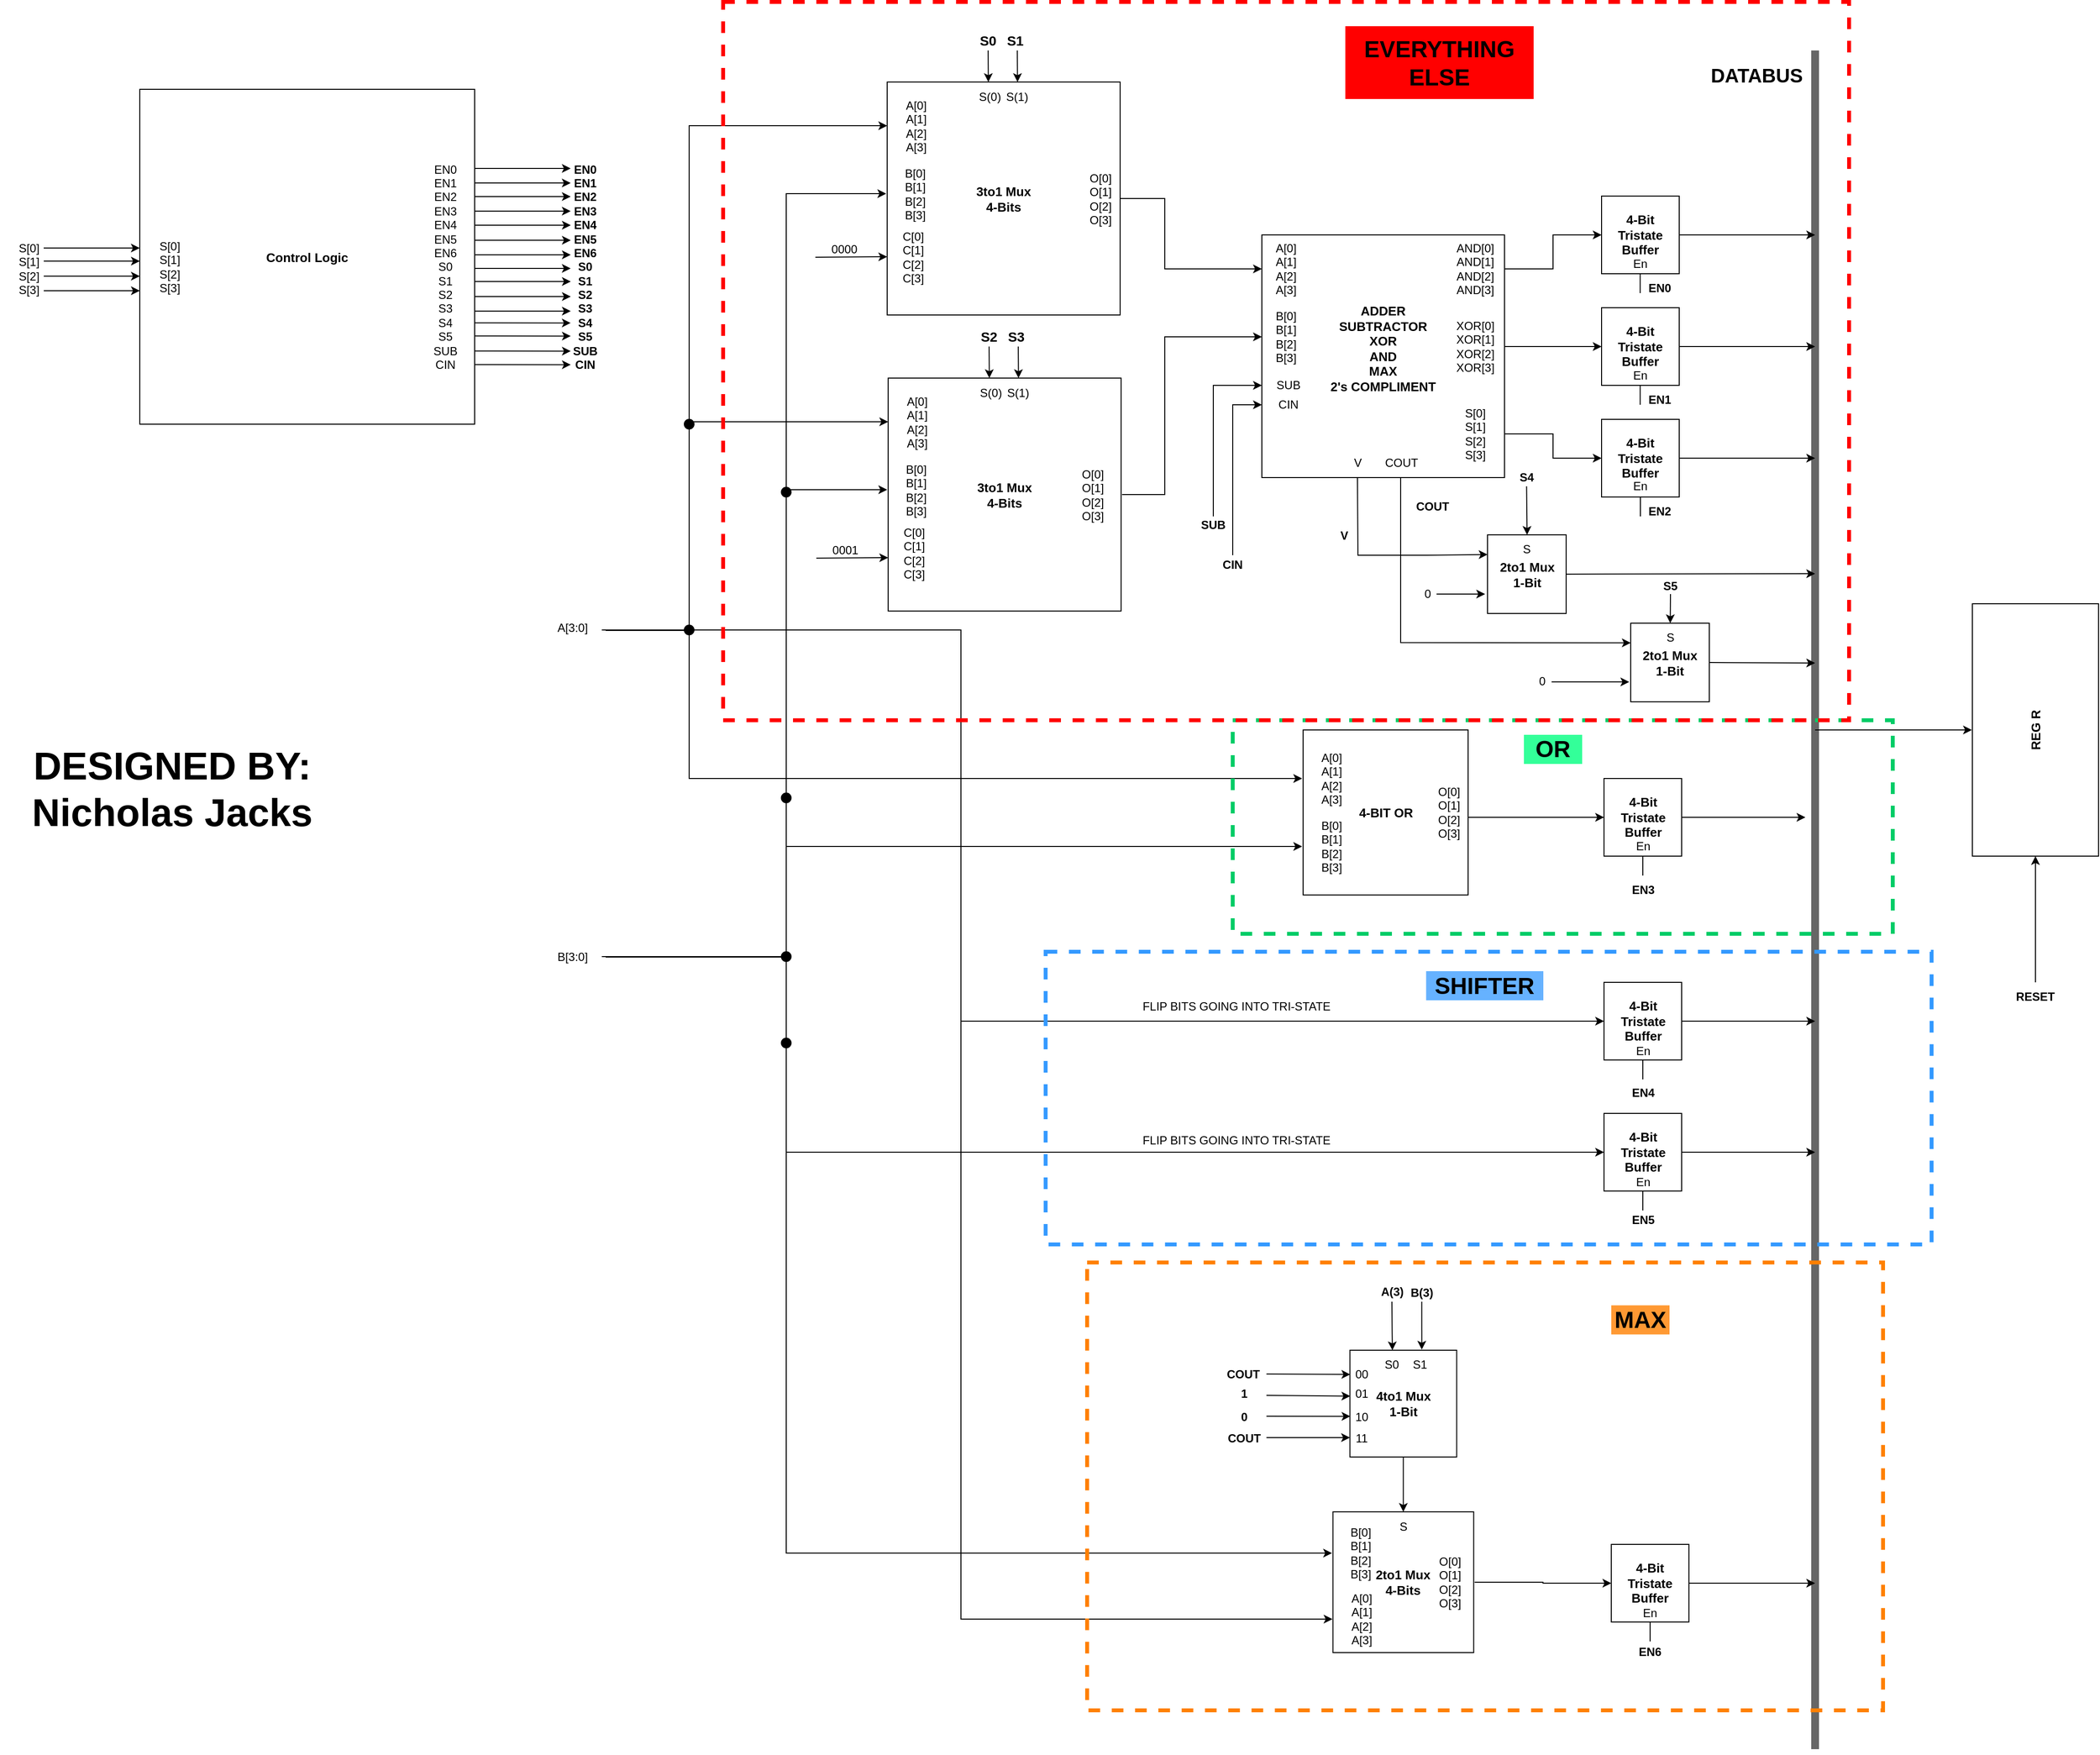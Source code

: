 <mxfile version="15.7.1" type="github">
  <diagram id="TtoM8TKqsSyaRm2l33-K" name="Page-1">
    <mxGraphModel dx="5263" dy="2549" grid="1" gridSize="10" guides="1" tooltips="1" connect="1" arrows="1" fold="1" page="0" pageScale="1" pageWidth="850" pageHeight="1100" math="0" shadow="0">
      <root>
        <mxCell id="0" />
        <mxCell id="1" parent="0" />
        <mxCell id="_qCFZrQWDJR1jyEBsIuS-36" value="&lt;div&gt;EN2&lt;/div&gt;" style="text;html=1;strokeColor=none;fillColor=none;align=center;verticalAlign=middle;whiteSpace=wrap;rounded=0;fontStyle=1" parent="1" vertex="1">
          <mxGeometry x="490" y="340" width="60" height="30" as="geometry" />
        </mxCell>
        <mxCell id="_qCFZrQWDJR1jyEBsIuS-19" value="" style="endArrow=none;html=1;rounded=0;strokeWidth=8;fillColor=#f5f5f5;strokeColor=#666666;" parent="1" edge="1">
          <mxGeometry width="50" height="50" relative="1" as="geometry">
            <mxPoint x="680" y="1630" as="sourcePoint" />
            <mxPoint x="680" y="-120" as="targetPoint" />
          </mxGeometry>
        </mxCell>
        <mxCell id="_qCFZrQWDJR1jyEBsIuS-1" value="&lt;div style=&quot;font-size: 13px&quot;&gt;ADDER&lt;/div&gt;&lt;div style=&quot;font-size: 13px&quot;&gt;SUBTRACTOR&lt;/div&gt;&lt;div style=&quot;font-size: 13px&quot;&gt;XOR&lt;/div&gt;&lt;div style=&quot;font-size: 13px&quot;&gt;AND&lt;/div&gt;&lt;div style=&quot;font-size: 13px&quot;&gt;MAX&lt;/div&gt;&lt;div style=&quot;font-size: 13px&quot;&gt;2&#39;s COMPLIMENT&lt;br style=&quot;font-size: 13px&quot;&gt;&lt;/div&gt;&lt;div style=&quot;font-size: 13px&quot;&gt;&lt;br style=&quot;font-size: 13px&quot;&gt;&lt;/div&gt;" style="whiteSpace=wrap;html=1;aspect=fixed;fontStyle=1;fontSize=13;" parent="1" vertex="1">
          <mxGeometry x="110" y="70" width="250" height="250" as="geometry" />
        </mxCell>
        <mxCell id="_qCFZrQWDJR1jyEBsIuS-14" style="edgeStyle=orthogonalEdgeStyle;rounded=0;orthogonalLoop=1;jettySize=auto;html=1;entryX=0;entryY=0.5;entryDx=0;entryDy=0;" parent="1" source="_qCFZrQWDJR1jyEBsIuS-2" target="_qCFZrQWDJR1jyEBsIuS-13" edge="1">
          <mxGeometry relative="1" as="geometry" />
        </mxCell>
        <mxCell id="_qCFZrQWDJR1jyEBsIuS-2" value="&lt;div&gt;AND[0]&lt;/div&gt;&lt;div&gt;AND[1]&lt;/div&gt;&lt;div&gt;AND[2]&lt;/div&gt;&lt;div&gt;AND[3]&lt;br&gt;&lt;/div&gt;" style="text;html=1;strokeColor=none;fillColor=none;align=center;verticalAlign=middle;whiteSpace=wrap;rounded=0;" parent="1" vertex="1">
          <mxGeometry x="300" y="90" width="60" height="30" as="geometry" />
        </mxCell>
        <mxCell id="_qCFZrQWDJR1jyEBsIuS-16" style="edgeStyle=orthogonalEdgeStyle;rounded=0;orthogonalLoop=1;jettySize=auto;html=1;entryX=0;entryY=0.5;entryDx=0;entryDy=0;" parent="1" source="_qCFZrQWDJR1jyEBsIuS-5" target="_qCFZrQWDJR1jyEBsIuS-15" edge="1">
          <mxGeometry relative="1" as="geometry" />
        </mxCell>
        <mxCell id="_qCFZrQWDJR1jyEBsIuS-5" value="&lt;div&gt;XOR[0]&lt;/div&gt;&lt;div&gt;XOR[1]&lt;/div&gt;&lt;div&gt;XOR[2]&lt;/div&gt;&lt;div&gt;XOR[3]&lt;br&gt;&lt;/div&gt;" style="text;html=1;strokeColor=none;fillColor=none;align=center;verticalAlign=middle;whiteSpace=wrap;rounded=0;" parent="1" vertex="1">
          <mxGeometry x="300" y="170" width="60" height="30" as="geometry" />
        </mxCell>
        <mxCell id="_qCFZrQWDJR1jyEBsIuS-18" style="edgeStyle=orthogonalEdgeStyle;rounded=0;orthogonalLoop=1;jettySize=auto;html=1;entryX=0;entryY=0.5;entryDx=0;entryDy=0;" parent="1" source="_qCFZrQWDJR1jyEBsIuS-6" target="_qCFZrQWDJR1jyEBsIuS-17" edge="1">
          <mxGeometry relative="1" as="geometry" />
        </mxCell>
        <mxCell id="_qCFZrQWDJR1jyEBsIuS-6" value="&lt;div&gt;S[0]&lt;/div&gt;&lt;div&gt;S[1]&lt;/div&gt;&lt;div&gt;S[2]&lt;/div&gt;&lt;div&gt;S[3]&lt;br&gt;&lt;/div&gt;" style="text;html=1;strokeColor=none;fillColor=none;align=center;verticalAlign=middle;whiteSpace=wrap;rounded=0;" parent="1" vertex="1">
          <mxGeometry x="300" y="260" width="60" height="30" as="geometry" />
        </mxCell>
        <mxCell id="_qCFZrQWDJR1jyEBsIuS-7" value="COUT" style="text;html=1;strokeColor=none;fillColor=none;align=center;verticalAlign=middle;whiteSpace=wrap;rounded=0;" parent="1" vertex="1">
          <mxGeometry x="223.5" y="290" width="60" height="30" as="geometry" />
        </mxCell>
        <mxCell id="_qCFZrQWDJR1jyEBsIuS-8" value="CIN" style="text;html=1;strokeColor=none;fillColor=none;align=center;verticalAlign=middle;whiteSpace=wrap;rounded=0;" parent="1" vertex="1">
          <mxGeometry x="110" y="230" width="55" height="30" as="geometry" />
        </mxCell>
        <mxCell id="_qCFZrQWDJR1jyEBsIuS-9" value="&lt;div&gt;A[0]&lt;/div&gt;&lt;div&gt;A[1]&lt;/div&gt;&lt;div&gt;A[2]&lt;/div&gt;&lt;div&gt;A[3]&lt;br&gt;&lt;/div&gt;" style="text;html=1;strokeColor=none;fillColor=none;align=center;verticalAlign=middle;whiteSpace=wrap;rounded=0;" parent="1" vertex="1">
          <mxGeometry x="110" y="90" width="50" height="30" as="geometry" />
        </mxCell>
        <mxCell id="_qCFZrQWDJR1jyEBsIuS-10" value="&lt;div&gt;B[0]&lt;/div&gt;&lt;div&gt;B[1]&lt;/div&gt;&lt;div&gt;B[2]&lt;/div&gt;&lt;div&gt;B[3]&lt;br&gt;&lt;/div&gt;" style="text;html=1;strokeColor=none;fillColor=none;align=center;verticalAlign=middle;whiteSpace=wrap;rounded=0;" parent="1" vertex="1">
          <mxGeometry x="110" y="160" width="50" height="30" as="geometry" />
        </mxCell>
        <mxCell id="_qCFZrQWDJR1jyEBsIuS-11" value="SUB" style="text;html=1;strokeColor=none;fillColor=none;align=center;verticalAlign=middle;whiteSpace=wrap;rounded=0;" parent="1" vertex="1">
          <mxGeometry x="110" y="210" width="55" height="30" as="geometry" />
        </mxCell>
        <mxCell id="_qCFZrQWDJR1jyEBsIuS-12" value="V" style="text;html=1;strokeColor=none;fillColor=none;align=center;verticalAlign=middle;whiteSpace=wrap;rounded=0;" parent="1" vertex="1">
          <mxGeometry x="178.5" y="290" width="60" height="30" as="geometry" />
        </mxCell>
        <mxCell id="_qCFZrQWDJR1jyEBsIuS-22" style="edgeStyle=orthogonalEdgeStyle;rounded=0;orthogonalLoop=1;jettySize=auto;html=1;strokeWidth=1;" parent="1" source="_qCFZrQWDJR1jyEBsIuS-13" edge="1">
          <mxGeometry relative="1" as="geometry">
            <mxPoint x="680" y="70" as="targetPoint" />
          </mxGeometry>
        </mxCell>
        <mxCell id="_qCFZrQWDJR1jyEBsIuS-13" value="&lt;div style=&quot;font-size: 13px;&quot;&gt;4-Bit Tristate&lt;/div&gt;&lt;div style=&quot;font-size: 13px;&quot;&gt;Buffer&lt;br style=&quot;font-size: 13px;&quot;&gt;&lt;/div&gt;" style="whiteSpace=wrap;html=1;aspect=fixed;fontStyle=1;fontSize=13;" parent="1" vertex="1">
          <mxGeometry x="460" y="30" width="80" height="80" as="geometry" />
        </mxCell>
        <mxCell id="_qCFZrQWDJR1jyEBsIuS-23" style="edgeStyle=orthogonalEdgeStyle;rounded=0;orthogonalLoop=1;jettySize=auto;html=1;strokeWidth=1;" parent="1" source="_qCFZrQWDJR1jyEBsIuS-15" edge="1">
          <mxGeometry relative="1" as="geometry">
            <mxPoint x="680" y="185" as="targetPoint" />
          </mxGeometry>
        </mxCell>
        <mxCell id="_qCFZrQWDJR1jyEBsIuS-15" value="&lt;div style=&quot;font-size: 13px;&quot;&gt;4-Bit Tristate&lt;/div&gt;&lt;div style=&quot;font-size: 13px;&quot;&gt;Buffer&lt;br style=&quot;font-size: 13px;&quot;&gt;&lt;/div&gt;" style="whiteSpace=wrap;html=1;aspect=fixed;fontStyle=1;fontSize=13;" parent="1" vertex="1">
          <mxGeometry x="460" y="145" width="80" height="80" as="geometry" />
        </mxCell>
        <mxCell id="_qCFZrQWDJR1jyEBsIuS-24" style="edgeStyle=orthogonalEdgeStyle;rounded=0;orthogonalLoop=1;jettySize=auto;html=1;strokeWidth=1;" parent="1" source="_qCFZrQWDJR1jyEBsIuS-17" edge="1">
          <mxGeometry relative="1" as="geometry">
            <mxPoint x="680" y="300" as="targetPoint" />
          </mxGeometry>
        </mxCell>
        <mxCell id="_qCFZrQWDJR1jyEBsIuS-17" value="&lt;div style=&quot;font-size: 13px;&quot;&gt;4-Bit Tristate&lt;/div&gt;&lt;div style=&quot;font-size: 13px;&quot;&gt;Buffer&lt;br style=&quot;font-size: 13px;&quot;&gt;&lt;/div&gt;" style="whiteSpace=wrap;html=1;aspect=fixed;fontStyle=1;fontSize=13;" parent="1" vertex="1">
          <mxGeometry x="460" y="260" width="80" height="80" as="geometry" />
        </mxCell>
        <mxCell id="_qCFZrQWDJR1jyEBsIuS-20" value="DATABUS" style="text;html=1;strokeColor=none;fillColor=none;align=center;verticalAlign=middle;whiteSpace=wrap;rounded=0;fontStyle=1;fontSize=20;" parent="1" vertex="1">
          <mxGeometry x="590" y="-110" width="60" height="30" as="geometry" />
        </mxCell>
        <mxCell id="_qCFZrQWDJR1jyEBsIuS-25" value="4-BIT OR" style="whiteSpace=wrap;html=1;aspect=fixed;fontStyle=1;fontSize=13;" parent="1" vertex="1">
          <mxGeometry x="152.5" y="580" width="170" height="170" as="geometry" />
        </mxCell>
        <mxCell id="_qCFZrQWDJR1jyEBsIuS-26" value="&lt;div&gt;A[0]&lt;/div&gt;&lt;div&gt;A[1]&lt;/div&gt;&lt;div&gt;A[2]&lt;/div&gt;&lt;div&gt;A[3]&lt;br&gt;&lt;/div&gt;" style="text;html=1;strokeColor=none;fillColor=none;align=center;verticalAlign=middle;whiteSpace=wrap;rounded=0;" parent="1" vertex="1">
          <mxGeometry x="151.5" y="615" width="60" height="30" as="geometry" />
        </mxCell>
        <mxCell id="_qCFZrQWDJR1jyEBsIuS-27" value="&lt;div&gt;B[0]&lt;/div&gt;&lt;div&gt;B[1]&lt;/div&gt;&lt;div&gt;B[2]&lt;/div&gt;&lt;div&gt;B[3]&lt;br&gt;&lt;/div&gt;" style="text;html=1;strokeColor=none;fillColor=none;align=center;verticalAlign=middle;whiteSpace=wrap;rounded=0;" parent="1" vertex="1">
          <mxGeometry x="151.5" y="685" width="60" height="30" as="geometry" />
        </mxCell>
        <mxCell id="_qCFZrQWDJR1jyEBsIuS-28" value="En" style="text;html=1;strokeColor=none;fillColor=none;align=center;verticalAlign=middle;whiteSpace=wrap;rounded=0;" parent="1" vertex="1">
          <mxGeometry x="470" y="314" width="60" height="30" as="geometry" />
        </mxCell>
        <mxCell id="_qCFZrQWDJR1jyEBsIuS-29" value="En" style="text;html=1;strokeColor=none;fillColor=none;align=center;verticalAlign=middle;whiteSpace=wrap;rounded=0;" parent="1" vertex="1">
          <mxGeometry x="470" y="200" width="60" height="30" as="geometry" />
        </mxCell>
        <mxCell id="_qCFZrQWDJR1jyEBsIuS-30" value="En" style="text;html=1;strokeColor=none;fillColor=none;align=center;verticalAlign=middle;whiteSpace=wrap;rounded=0;" parent="1" vertex="1">
          <mxGeometry x="470" y="85" width="60" height="30" as="geometry" />
        </mxCell>
        <mxCell id="_qCFZrQWDJR1jyEBsIuS-31" value="" style="endArrow=none;html=1;rounded=0;strokeWidth=1;exitX=0.5;exitY=0.867;exitDx=0;exitDy=0;exitPerimeter=0;" parent="1" source="_qCFZrQWDJR1jyEBsIuS-28" edge="1">
          <mxGeometry width="50" height="50" relative="1" as="geometry">
            <mxPoint x="400" y="370" as="sourcePoint" />
            <mxPoint x="500" y="360" as="targetPoint" />
          </mxGeometry>
        </mxCell>
        <mxCell id="_qCFZrQWDJR1jyEBsIuS-32" value="" style="endArrow=none;html=1;rounded=0;strokeWidth=1;exitX=0.5;exitY=0.867;exitDx=0;exitDy=0;exitPerimeter=0;" parent="1" edge="1">
          <mxGeometry width="50" height="50" relative="1" as="geometry">
            <mxPoint x="499.76" y="225.0" as="sourcePoint" />
            <mxPoint x="499.76" y="244.99" as="targetPoint" />
          </mxGeometry>
        </mxCell>
        <mxCell id="_qCFZrQWDJR1jyEBsIuS-33" value="" style="endArrow=none;html=1;rounded=0;strokeWidth=1;exitX=0.5;exitY=0.867;exitDx=0;exitDy=0;exitPerimeter=0;" parent="1" edge="1">
          <mxGeometry width="50" height="50" relative="1" as="geometry">
            <mxPoint x="499.76" y="110.0" as="sourcePoint" />
            <mxPoint x="499.76" y="129.99" as="targetPoint" />
          </mxGeometry>
        </mxCell>
        <mxCell id="_qCFZrQWDJR1jyEBsIuS-34" value="EN0" style="text;html=1;strokeColor=none;fillColor=none;align=center;verticalAlign=middle;whiteSpace=wrap;rounded=0;fontStyle=1" parent="1" vertex="1">
          <mxGeometry x="490" y="110" width="60" height="30" as="geometry" />
        </mxCell>
        <mxCell id="_qCFZrQWDJR1jyEBsIuS-35" value="EN1" style="text;html=1;strokeColor=none;fillColor=none;align=center;verticalAlign=middle;whiteSpace=wrap;rounded=0;fontStyle=1" parent="1" vertex="1">
          <mxGeometry x="490" y="225" width="60" height="30" as="geometry" />
        </mxCell>
        <mxCell id="XGVqMPs8SdAkGqt0Dx7o-12" style="edgeStyle=orthogonalEdgeStyle;rounded=0;orthogonalLoop=1;jettySize=auto;html=1;entryX=0;entryY=0.5;entryDx=0;entryDy=0;exitX=0.833;exitY=0.667;exitDx=0;exitDy=0;exitPerimeter=0;" parent="1" source="XGVqMPs8SdAkGqt0Dx7o-3" target="XGVqMPs8SdAkGqt0Dx7o-10" edge="1">
          <mxGeometry relative="1" as="geometry">
            <mxPoint x="332.5" y="660" as="sourcePoint" />
          </mxGeometry>
        </mxCell>
        <mxCell id="XGVqMPs8SdAkGqt0Dx7o-3" value="&lt;div&gt;O[0]&lt;/div&gt;&lt;div&gt;O[1]&lt;/div&gt;&lt;div&gt;O[2]&lt;/div&gt;&lt;div&gt;O[3]&lt;br&gt;&lt;/div&gt;" style="text;html=1;strokeColor=none;fillColor=none;align=center;verticalAlign=middle;whiteSpace=wrap;rounded=0;" parent="1" vertex="1">
          <mxGeometry x="272.5" y="650" width="60" height="30" as="geometry" />
        </mxCell>
        <mxCell id="XGVqMPs8SdAkGqt0Dx7o-9" value="EN3" style="text;html=1;strokeColor=none;fillColor=none;align=center;verticalAlign=middle;whiteSpace=wrap;rounded=0;fontStyle=1" parent="1" vertex="1">
          <mxGeometry x="488.5" y="660" width="60" height="30" as="geometry" />
        </mxCell>
        <mxCell id="xPKcWbQh04mABfZ3lA03-27" style="edgeStyle=orthogonalEdgeStyle;rounded=0;orthogonalLoop=1;jettySize=auto;html=1;" edge="1" parent="1" source="XGVqMPs8SdAkGqt0Dx7o-10">
          <mxGeometry relative="1" as="geometry">
            <mxPoint x="670" y="670" as="targetPoint" />
          </mxGeometry>
        </mxCell>
        <mxCell id="XGVqMPs8SdAkGqt0Dx7o-10" value="&lt;div style=&quot;font-size: 13px;&quot;&gt;4-Bit Tristate&lt;/div&gt;&lt;div style=&quot;font-size: 13px;&quot;&gt;Buffer&lt;br style=&quot;font-size: 13px;&quot;&gt;&lt;/div&gt;" style="whiteSpace=wrap;html=1;aspect=fixed;fontStyle=1;fontSize=13;" parent="1" vertex="1">
          <mxGeometry x="462.5" y="630" width="80" height="80" as="geometry" />
        </mxCell>
        <mxCell id="XGVqMPs8SdAkGqt0Dx7o-11" value="" style="endArrow=none;html=1;rounded=0;strokeWidth=1;exitX=0.5;exitY=0.867;exitDx=0;exitDy=0;exitPerimeter=0;" parent="1" edge="1">
          <mxGeometry width="50" height="50" relative="1" as="geometry">
            <mxPoint x="502.5" y="710.01" as="sourcePoint" />
            <mxPoint x="502.5" y="730" as="targetPoint" />
          </mxGeometry>
        </mxCell>
        <mxCell id="XGVqMPs8SdAkGqt0Dx7o-13" value="EN4" style="text;html=1;strokeColor=none;fillColor=none;align=center;verticalAlign=middle;whiteSpace=wrap;rounded=0;fontStyle=1" parent="1" vertex="1">
          <mxGeometry x="472.5" y="938.5" width="60" height="30" as="geometry" />
        </mxCell>
        <mxCell id="xPKcWbQh04mABfZ3lA03-25" style="edgeStyle=orthogonalEdgeStyle;rounded=0;orthogonalLoop=1;jettySize=auto;html=1;" edge="1" parent="1" source="XGVqMPs8SdAkGqt0Dx7o-14">
          <mxGeometry relative="1" as="geometry">
            <mxPoint x="680" y="880" as="targetPoint" />
          </mxGeometry>
        </mxCell>
        <mxCell id="XGVqMPs8SdAkGqt0Dx7o-14" value="&lt;div style=&quot;font-size: 13px;&quot;&gt;4-Bit Tristate&lt;/div&gt;&lt;div style=&quot;font-size: 13px;&quot;&gt;Buffer&lt;br style=&quot;font-size: 13px;&quot;&gt;&lt;/div&gt;" style="whiteSpace=wrap;html=1;aspect=fixed;fontStyle=1;fontSize=13;" parent="1" vertex="1">
          <mxGeometry x="462.5" y="840" width="80" height="80" as="geometry" />
        </mxCell>
        <mxCell id="XGVqMPs8SdAkGqt0Dx7o-15" value="" style="endArrow=none;html=1;rounded=0;strokeWidth=1;exitX=0.5;exitY=0.867;exitDx=0;exitDy=0;exitPerimeter=0;" parent="1" edge="1">
          <mxGeometry width="50" height="50" relative="1" as="geometry">
            <mxPoint x="502.5" y="920.01" as="sourcePoint" />
            <mxPoint x="502.5" y="940" as="targetPoint" />
          </mxGeometry>
        </mxCell>
        <mxCell id="XGVqMPs8SdAkGqt0Dx7o-70" style="edgeStyle=orthogonalEdgeStyle;rounded=0;orthogonalLoop=1;jettySize=auto;html=1;fontSize=20;" parent="1" source="XGVqMPs8SdAkGqt0Dx7o-24" target="_qCFZrQWDJR1jyEBsIuS-9" edge="1">
          <mxGeometry relative="1" as="geometry">
            <Array as="points">
              <mxPoint x="10" y="33" />
              <mxPoint x="10" y="105" />
            </Array>
          </mxGeometry>
        </mxCell>
        <mxCell id="XGVqMPs8SdAkGqt0Dx7o-24" value="&lt;div style=&quot;font-size: 13px&quot;&gt;3to1 Mux&lt;/div&gt;&lt;div style=&quot;font-size: 13px&quot;&gt;4-Bits&lt;br style=&quot;font-size: 13px&quot;&gt;&lt;/div&gt;" style="whiteSpace=wrap;html=1;aspect=fixed;fontStyle=1;fontSize=13;" parent="1" vertex="1">
          <mxGeometry x="-276" y="-87.5" width="240" height="240" as="geometry" />
        </mxCell>
        <mxCell id="XGVqMPs8SdAkGqt0Dx7o-25" value="&lt;div&gt;A[0]&lt;/div&gt;&lt;div&gt;A[1]&lt;/div&gt;&lt;div&gt;A[2]&lt;/div&gt;&lt;div&gt;A[3]&lt;br&gt;&lt;/div&gt;" style="text;html=1;strokeColor=none;fillColor=none;align=center;verticalAlign=middle;whiteSpace=wrap;rounded=0;" parent="1" vertex="1">
          <mxGeometry x="-276" y="-57.5" width="60" height="30" as="geometry" />
        </mxCell>
        <mxCell id="XGVqMPs8SdAkGqt0Dx7o-26" value="&lt;div&gt;B[0]&lt;/div&gt;&lt;div&gt;B[1]&lt;/div&gt;&lt;div&gt;B[2]&lt;/div&gt;&lt;div&gt;B[3]&lt;br&gt;&lt;/div&gt;" style="text;html=1;strokeColor=none;fillColor=none;align=center;verticalAlign=middle;whiteSpace=wrap;rounded=0;" parent="1" vertex="1">
          <mxGeometry x="-277" y="12.5" width="60" height="30" as="geometry" />
        </mxCell>
        <mxCell id="XGVqMPs8SdAkGqt0Dx7o-27" value="S(0)" style="text;html=1;strokeColor=none;fillColor=none;align=center;verticalAlign=middle;whiteSpace=wrap;rounded=0;" parent="1" vertex="1">
          <mxGeometry x="-200.25" y="-87.5" width="60" height="30" as="geometry" />
        </mxCell>
        <mxCell id="XGVqMPs8SdAkGqt0Dx7o-51" value="&lt;div&gt;C[0]&lt;/div&gt;&lt;div&gt;C[1]&lt;/div&gt;&lt;div&gt;C[2]&lt;/div&gt;&lt;div&gt;C[3]&lt;br&gt;&lt;/div&gt;" style="text;html=1;strokeColor=none;fillColor=none;align=center;verticalAlign=middle;whiteSpace=wrap;rounded=0;" parent="1" vertex="1">
          <mxGeometry x="-276" y="77.5" width="54" height="30" as="geometry" />
        </mxCell>
        <mxCell id="XGVqMPs8SdAkGqt0Dx7o-52" value="&lt;div&gt;O[0]&lt;/div&gt;&lt;div&gt;O[1]&lt;/div&gt;&lt;div&gt;O[2]&lt;/div&gt;&lt;div&gt;O[3]&lt;br&gt;&lt;/div&gt;" style="text;html=1;strokeColor=none;fillColor=none;align=center;verticalAlign=middle;whiteSpace=wrap;rounded=0;" parent="1" vertex="1">
          <mxGeometry x="-86" y="17.5" width="60" height="30" as="geometry" />
        </mxCell>
        <mxCell id="XGVqMPs8SdAkGqt0Dx7o-53" value="S(1)" style="text;html=1;strokeColor=none;fillColor=none;align=center;verticalAlign=middle;whiteSpace=wrap;rounded=0;" parent="1" vertex="1">
          <mxGeometry x="-171.75" y="-87.5" width="60" height="30" as="geometry" />
        </mxCell>
        <mxCell id="YykE-uixl1K2JJqu2O9A-4" value="" style="endArrow=classic;html=1;rounded=0;" parent="1" target="_qCFZrQWDJR1jyEBsIuS-11" edge="1">
          <mxGeometry width="50" height="50" relative="1" as="geometry">
            <mxPoint x="60" y="360" as="sourcePoint" />
            <mxPoint x="300" y="290" as="targetPoint" />
            <Array as="points">
              <mxPoint x="60" y="225" />
            </Array>
          </mxGeometry>
        </mxCell>
        <mxCell id="YykE-uixl1K2JJqu2O9A-5" value="" style="endArrow=classic;html=1;rounded=0;entryX=0;entryY=0.5;entryDx=0;entryDy=0;" parent="1" target="_qCFZrQWDJR1jyEBsIuS-8" edge="1">
          <mxGeometry width="50" height="50" relative="1" as="geometry">
            <mxPoint x="80" y="400" as="sourcePoint" />
            <mxPoint x="120" y="235" as="targetPoint" />
            <Array as="points">
              <mxPoint x="80" y="245" />
            </Array>
          </mxGeometry>
        </mxCell>
        <mxCell id="YykE-uixl1K2JJqu2O9A-6" value="" style="endArrow=classic;html=1;rounded=0;exitX=0.5;exitY=1;exitDx=0;exitDy=0;entryX=0;entryY=0.25;entryDx=0;entryDy=0;" parent="1" source="_qCFZrQWDJR1jyEBsIuS-12" target="jRC6Yb9Rg48XKbTSgGX9-8" edge="1">
          <mxGeometry width="50" height="50" relative="1" as="geometry">
            <mxPoint x="110" y="340" as="sourcePoint" />
            <mxPoint x="209" y="370" as="targetPoint" />
            <Array as="points">
              <mxPoint x="209" y="400" />
              <mxPoint x="280" y="400" />
            </Array>
          </mxGeometry>
        </mxCell>
        <mxCell id="YykE-uixl1K2JJqu2O9A-7" value="" style="endArrow=classic;html=1;rounded=0;exitX=0.5;exitY=1;exitDx=0;exitDy=0;entryX=0;entryY=0.25;entryDx=0;entryDy=0;" parent="1" target="jRC6Yb9Rg48XKbTSgGX9-16" edge="1">
          <mxGeometry width="50" height="50" relative="1" as="geometry">
            <mxPoint x="253" y="320" as="sourcePoint" />
            <mxPoint x="253.5" y="370" as="targetPoint" />
            <Array as="points">
              <mxPoint x="253" y="490" />
            </Array>
          </mxGeometry>
        </mxCell>
        <mxCell id="YykE-uixl1K2JJqu2O9A-74" style="edgeStyle=orthogonalEdgeStyle;rounded=0;orthogonalLoop=1;jettySize=auto;html=1;entryX=0;entryY=0.5;entryDx=0;entryDy=0;fontSize=12;" parent="1" target="XGVqMPs8SdAkGqt0Dx7o-25" edge="1">
          <mxGeometry relative="1" as="geometry">
            <Array as="points">
              <mxPoint x="-480" y="478" />
              <mxPoint x="-480" y="-42" />
            </Array>
            <mxPoint x="-566" y="477.43" as="sourcePoint" />
          </mxGeometry>
        </mxCell>
        <mxCell id="YykE-uixl1K2JJqu2O9A-75" style="edgeStyle=orthogonalEdgeStyle;rounded=0;orthogonalLoop=1;jettySize=auto;html=1;entryX=0;entryY=0.5;entryDx=0;entryDy=0;fontSize=12;" parent="1" target="_qCFZrQWDJR1jyEBsIuS-26" edge="1">
          <mxGeometry relative="1" as="geometry">
            <Array as="points">
              <mxPoint x="-480" y="477" />
              <mxPoint x="-480" y="630" />
            </Array>
            <mxPoint x="-566" y="477.43" as="sourcePoint" />
          </mxGeometry>
        </mxCell>
        <mxCell id="YykE-uixl1K2JJqu2O9A-92" style="edgeStyle=orthogonalEdgeStyle;rounded=0;orthogonalLoop=1;jettySize=auto;html=1;entryX=0;entryY=0.5;entryDx=0;entryDy=0;fontSize=12;startArrow=none;" parent="1" source="YykE-uixl1K2JJqu2O9A-96" target="XGVqMPs8SdAkGqt0Dx7o-14" edge="1">
          <mxGeometry relative="1" as="geometry">
            <Array as="points">
              <mxPoint x="-200" y="477" />
              <mxPoint x="-200" y="880" />
            </Array>
            <mxPoint x="-58" y="832.5" as="targetPoint" />
          </mxGeometry>
        </mxCell>
        <mxCell id="YykE-uixl1K2JJqu2O9A-142" style="edgeStyle=orthogonalEdgeStyle;rounded=0;orthogonalLoop=1;jettySize=auto;html=1;entryX=0;entryY=0.5;entryDx=0;entryDy=0;fontSize=14;" parent="1" target="YykE-uixl1K2JJqu2O9A-130" edge="1">
          <mxGeometry relative="1" as="geometry">
            <Array as="points">
              <mxPoint x="-480" y="477" />
              <mxPoint x="-480" y="263" />
            </Array>
            <mxPoint x="-566" y="477" as="sourcePoint" />
          </mxGeometry>
        </mxCell>
        <mxCell id="YykE-uixl1K2JJqu2O9A-89" style="edgeStyle=orthogonalEdgeStyle;rounded=0;orthogonalLoop=1;jettySize=auto;html=1;entryX=0;entryY=0.5;entryDx=0;entryDy=0;fontSize=12;" parent="1" target="_qCFZrQWDJR1jyEBsIuS-27" edge="1">
          <mxGeometry relative="1" as="geometry">
            <Array as="points">
              <mxPoint x="-380" y="814" />
              <mxPoint x="-380" y="700" />
            </Array>
            <mxPoint x="-566" y="813.763" as="sourcePoint" />
          </mxGeometry>
        </mxCell>
        <mxCell id="YykE-uixl1K2JJqu2O9A-91" style="edgeStyle=orthogonalEdgeStyle;rounded=0;orthogonalLoop=1;jettySize=auto;html=1;entryX=0;entryY=0.5;entryDx=0;entryDy=0;fontSize=12;" parent="1" target="XGVqMPs8SdAkGqt0Dx7o-26" edge="1">
          <mxGeometry relative="1" as="geometry">
            <Array as="points">
              <mxPoint x="-380" y="814" />
              <mxPoint x="-380" y="28" />
            </Array>
            <mxPoint x="-566" y="813.763" as="sourcePoint" />
          </mxGeometry>
        </mxCell>
        <mxCell id="YykE-uixl1K2JJqu2O9A-95" style="edgeStyle=orthogonalEdgeStyle;rounded=0;orthogonalLoop=1;jettySize=auto;html=1;fontSize=12;entryX=0;entryY=0.5;entryDx=0;entryDy=0;" parent="1" target="jRC6Yb9Rg48XKbTSgGX9-3" edge="1">
          <mxGeometry relative="1" as="geometry">
            <Array as="points">
              <mxPoint x="-380" y="814" />
              <mxPoint x="-380" y="1015" />
            </Array>
            <mxPoint x="-566" y="813.763" as="sourcePoint" />
            <mxPoint x="310" y="903" as="targetPoint" />
          </mxGeometry>
        </mxCell>
        <mxCell id="YykE-uixl1K2JJqu2O9A-141" style="edgeStyle=orthogonalEdgeStyle;rounded=0;orthogonalLoop=1;jettySize=auto;html=1;entryX=0;entryY=0.5;entryDx=0;entryDy=0;fontSize=14;" parent="1" target="YykE-uixl1K2JJqu2O9A-131" edge="1">
          <mxGeometry relative="1" as="geometry">
            <Array as="points">
              <mxPoint x="-380" y="814" />
              <mxPoint x="-380" y="333" />
            </Array>
            <mxPoint x="-566" y="813.763" as="sourcePoint" />
          </mxGeometry>
        </mxCell>
        <mxCell id="YykE-uixl1K2JJqu2O9A-27" value="SUB" style="text;html=1;strokeColor=none;fillColor=none;align=center;verticalAlign=middle;whiteSpace=wrap;rounded=0;fontSize=12;fontStyle=1" parent="1" vertex="1">
          <mxGeometry x="29.5" y="354" width="60" height="30" as="geometry" />
        </mxCell>
        <mxCell id="YykE-uixl1K2JJqu2O9A-30" value="CIN" style="text;html=1;strokeColor=none;fillColor=none;align=center;verticalAlign=middle;whiteSpace=wrap;rounded=0;fontSize=12;fontStyle=1" parent="1" vertex="1">
          <mxGeometry x="50" y="394.5" width="60" height="30" as="geometry" />
        </mxCell>
        <mxCell id="YykE-uixl1K2JJqu2O9A-32" value="" style="endArrow=classic;html=1;rounded=0;fontSize=12;entryX=0;entryY=0;entryDx=0;entryDy=0;" parent="1" target="XGVqMPs8SdAkGqt0Dx7o-53" edge="1">
          <mxGeometry width="50" height="50" relative="1" as="geometry">
            <mxPoint x="-172" y="-120" as="sourcePoint" />
            <mxPoint x="-50" as="targetPoint" />
          </mxGeometry>
        </mxCell>
        <mxCell id="YykE-uixl1K2JJqu2O9A-33" value="" style="endArrow=classic;html=1;rounded=0;fontSize=12;entryX=0;entryY=0;entryDx=0;entryDy=0;" parent="1" edge="1">
          <mxGeometry width="50" height="50" relative="1" as="geometry">
            <mxPoint x="-141.95" y="-120" as="sourcePoint" />
            <mxPoint x="-141.7" y="-87.5" as="targetPoint" />
          </mxGeometry>
        </mxCell>
        <mxCell id="YykE-uixl1K2JJqu2O9A-36" value="S0" style="text;html=1;strokeColor=none;fillColor=none;align=center;verticalAlign=middle;whiteSpace=wrap;rounded=0;fontSize=14;fontStyle=1" parent="1" vertex="1">
          <mxGeometry x="-202.25" y="-145" width="60" height="30" as="geometry" />
        </mxCell>
        <mxCell id="YykE-uixl1K2JJqu2O9A-37" value="S1" style="text;html=1;strokeColor=none;fillColor=none;align=center;verticalAlign=middle;whiteSpace=wrap;rounded=0;fontSize=14;fontStyle=1" parent="1" vertex="1">
          <mxGeometry x="-173.75" y="-145" width="60" height="30" as="geometry" />
        </mxCell>
        <mxCell id="YykE-uixl1K2JJqu2O9A-45" value="Control Logic" style="whiteSpace=wrap;html=1;aspect=fixed;fontStyle=1;fontSize=13;" parent="1" vertex="1">
          <mxGeometry x="-1046" y="-80" width="345" height="345" as="geometry" />
        </mxCell>
        <mxCell id="YykE-uixl1K2JJqu2O9A-47" value="&lt;div&gt;EN0&lt;/div&gt;&lt;div&gt;EN1&lt;/div&gt;&lt;div&gt;EN2&lt;/div&gt;&lt;div&gt;EN3&lt;/div&gt;&lt;div&gt;EN4&lt;/div&gt;&lt;div&gt;EN5&lt;/div&gt;&lt;div&gt;EN6&lt;br&gt;&lt;/div&gt;&lt;div&gt;S0&lt;/div&gt;&lt;div&gt;S1&lt;/div&gt;&lt;div&gt;S2&lt;/div&gt;&lt;div&gt;S3&lt;/div&gt;&lt;div&gt;S4&lt;/div&gt;&lt;div&gt;S5&lt;br&gt;&lt;/div&gt;&lt;div&gt;SUB&lt;/div&gt;&lt;div&gt;CIN&lt;br&gt;&lt;/div&gt;" style="text;html=1;strokeColor=none;fillColor=none;align=center;verticalAlign=middle;whiteSpace=wrap;rounded=0;" parent="1" vertex="1">
          <mxGeometry x="-761" y="87.5" width="60" height="30" as="geometry" />
        </mxCell>
        <mxCell id="YykE-uixl1K2JJqu2O9A-48" value="&lt;div&gt;S[0]&lt;/div&gt;&lt;div&gt;S[1]&lt;/div&gt;&lt;div&gt;S[2]&lt;/div&gt;&lt;div&gt;S[3]&lt;br&gt;&lt;/div&gt;" style="text;html=1;strokeColor=none;fillColor=none;align=center;verticalAlign=middle;whiteSpace=wrap;rounded=0;" parent="1" vertex="1">
          <mxGeometry x="-1045" y="87.5" width="60" height="30" as="geometry" />
        </mxCell>
        <mxCell id="YykE-uixl1K2JJqu2O9A-49" value="" style="endArrow=classic;html=1;rounded=0;fontSize=14;entryX=-0.006;entryY=0.474;entryDx=0;entryDy=0;entryPerimeter=0;" parent="1" edge="1">
          <mxGeometry width="50" height="50" relative="1" as="geometry">
            <mxPoint x="-1145" y="83.5" as="sourcePoint" />
            <mxPoint x="-1046.07" y="83.53" as="targetPoint" />
          </mxGeometry>
        </mxCell>
        <mxCell id="YykE-uixl1K2JJqu2O9A-50" value="" style="endArrow=classic;html=1;rounded=0;fontSize=14;entryX=-0.006;entryY=0.474;entryDx=0;entryDy=0;entryPerimeter=0;" parent="1" edge="1">
          <mxGeometry width="50" height="50" relative="1" as="geometry">
            <mxPoint x="-1144.93" y="97" as="sourcePoint" />
            <mxPoint x="-1046" y="97.03" as="targetPoint" />
          </mxGeometry>
        </mxCell>
        <mxCell id="YykE-uixl1K2JJqu2O9A-51" value="" style="endArrow=classic;html=1;rounded=0;fontSize=14;entryX=-0.006;entryY=0.474;entryDx=0;entryDy=0;entryPerimeter=0;" parent="1" edge="1">
          <mxGeometry width="50" height="50" relative="1" as="geometry">
            <mxPoint x="-1144.93" y="112.5" as="sourcePoint" />
            <mxPoint x="-1046" y="112.53" as="targetPoint" />
          </mxGeometry>
        </mxCell>
        <mxCell id="YykE-uixl1K2JJqu2O9A-52" value="" style="endArrow=classic;html=1;rounded=0;fontSize=14;entryX=-0.006;entryY=0.474;entryDx=0;entryDy=0;entryPerimeter=0;" parent="1" edge="1">
          <mxGeometry width="50" height="50" relative="1" as="geometry">
            <mxPoint x="-1144.93" y="127.5" as="sourcePoint" />
            <mxPoint x="-1046" y="127.53" as="targetPoint" />
          </mxGeometry>
        </mxCell>
        <mxCell id="YykE-uixl1K2JJqu2O9A-53" value="" style="endArrow=classic;html=1;rounded=0;fontSize=14;entryX=-0.006;entryY=0.474;entryDx=0;entryDy=0;entryPerimeter=0;" parent="1" edge="1">
          <mxGeometry width="50" height="50" relative="1" as="geometry">
            <mxPoint x="-701" y="45.5" as="sourcePoint" />
            <mxPoint x="-602.07" y="45.53" as="targetPoint" />
          </mxGeometry>
        </mxCell>
        <mxCell id="YykE-uixl1K2JJqu2O9A-54" value="" style="endArrow=classic;html=1;rounded=0;fontSize=14;entryX=-0.006;entryY=0.474;entryDx=0;entryDy=0;entryPerimeter=0;" parent="1" edge="1">
          <mxGeometry width="50" height="50" relative="1" as="geometry">
            <mxPoint x="-700.93" y="60" as="sourcePoint" />
            <mxPoint x="-602" y="60.03" as="targetPoint" />
          </mxGeometry>
        </mxCell>
        <mxCell id="YykE-uixl1K2JJqu2O9A-55" value="" style="endArrow=classic;html=1;rounded=0;fontSize=14;entryX=-0.006;entryY=0.474;entryDx=0;entryDy=0;entryPerimeter=0;" parent="1" edge="1">
          <mxGeometry width="50" height="50" relative="1" as="geometry">
            <mxPoint x="-700.93" y="75.5" as="sourcePoint" />
            <mxPoint x="-602" y="75.53" as="targetPoint" />
          </mxGeometry>
        </mxCell>
        <mxCell id="YykE-uixl1K2JJqu2O9A-56" value="" style="endArrow=classic;html=1;rounded=0;fontSize=14;entryX=-0.006;entryY=0.474;entryDx=0;entryDy=0;entryPerimeter=0;" parent="1" edge="1">
          <mxGeometry width="50" height="50" relative="1" as="geometry">
            <mxPoint x="-700.93" y="90.5" as="sourcePoint" />
            <mxPoint x="-602" y="90.53" as="targetPoint" />
          </mxGeometry>
        </mxCell>
        <mxCell id="YykE-uixl1K2JJqu2O9A-57" value="" style="endArrow=classic;html=1;rounded=0;fontSize=14;entryX=-0.006;entryY=0.474;entryDx=0;entryDy=0;entryPerimeter=0;" parent="1" edge="1">
          <mxGeometry width="50" height="50" relative="1" as="geometry">
            <mxPoint x="-701" y="104.5" as="sourcePoint" />
            <mxPoint x="-602.07" y="104.53" as="targetPoint" />
          </mxGeometry>
        </mxCell>
        <mxCell id="YykE-uixl1K2JJqu2O9A-58" value="" style="endArrow=classic;html=1;rounded=0;fontSize=14;entryX=-0.006;entryY=0.474;entryDx=0;entryDy=0;entryPerimeter=0;" parent="1" edge="1">
          <mxGeometry width="50" height="50" relative="1" as="geometry">
            <mxPoint x="-700.93" y="118" as="sourcePoint" />
            <mxPoint x="-602" y="118.03" as="targetPoint" />
          </mxGeometry>
        </mxCell>
        <mxCell id="YykE-uixl1K2JJqu2O9A-59" value="" style="endArrow=classic;html=1;rounded=0;fontSize=14;entryX=-0.006;entryY=0.474;entryDx=0;entryDy=0;entryPerimeter=0;" parent="1" edge="1">
          <mxGeometry width="50" height="50" relative="1" as="geometry">
            <mxPoint x="-700.93" y="133.5" as="sourcePoint" />
            <mxPoint x="-602" y="133.53" as="targetPoint" />
          </mxGeometry>
        </mxCell>
        <mxCell id="YykE-uixl1K2JJqu2O9A-60" value="" style="endArrow=classic;html=1;rounded=0;fontSize=14;entryX=-0.006;entryY=0.474;entryDx=0;entryDy=0;entryPerimeter=0;" parent="1" edge="1">
          <mxGeometry width="50" height="50" relative="1" as="geometry">
            <mxPoint x="-700.93" y="148.5" as="sourcePoint" />
            <mxPoint x="-602" y="148.53" as="targetPoint" />
          </mxGeometry>
        </mxCell>
        <mxCell id="YykE-uixl1K2JJqu2O9A-61" value="" style="endArrow=classic;html=1;rounded=0;fontSize=14;entryX=-0.006;entryY=0.474;entryDx=0;entryDy=0;entryPerimeter=0;" parent="1" edge="1">
          <mxGeometry width="50" height="50" relative="1" as="geometry">
            <mxPoint x="-701" y="160.67" as="sourcePoint" />
            <mxPoint x="-602.07" y="160.7" as="targetPoint" />
          </mxGeometry>
        </mxCell>
        <mxCell id="YykE-uixl1K2JJqu2O9A-62" value="" style="endArrow=classic;html=1;rounded=0;fontSize=14;entryX=-0.006;entryY=0.474;entryDx=0;entryDy=0;entryPerimeter=0;" parent="1" edge="1">
          <mxGeometry width="50" height="50" relative="1" as="geometry">
            <mxPoint x="-700.93" y="174.17" as="sourcePoint" />
            <mxPoint x="-602" y="174.2" as="targetPoint" />
          </mxGeometry>
        </mxCell>
        <mxCell id="YykE-uixl1K2JJqu2O9A-63" value="" style="endArrow=classic;html=1;rounded=0;fontSize=14;entryX=-0.006;entryY=0.474;entryDx=0;entryDy=0;entryPerimeter=0;" parent="1" edge="1">
          <mxGeometry width="50" height="50" relative="1" as="geometry">
            <mxPoint x="-700.93" y="189.67" as="sourcePoint" />
            <mxPoint x="-602" y="189.7" as="targetPoint" />
          </mxGeometry>
        </mxCell>
        <mxCell id="YykE-uixl1K2JJqu2O9A-65" value="&lt;div&gt;S[0]&lt;/div&gt;&lt;div&gt;S[1]&lt;/div&gt;&lt;div&gt;S[2]&lt;/div&gt;&lt;div&gt;S[3]&lt;br&gt;&lt;/div&gt;" style="text;html=1;strokeColor=none;fillColor=none;align=center;verticalAlign=middle;whiteSpace=wrap;rounded=0;" parent="1" vertex="1">
          <mxGeometry x="-1190" y="89.5" width="60" height="30" as="geometry" />
        </mxCell>
        <mxCell id="YykE-uixl1K2JJqu2O9A-69" value="&lt;div&gt;EN0&lt;/div&gt;&lt;div&gt;EN1&lt;/div&gt;&lt;div&gt;EN2&lt;/div&gt;&lt;div&gt;EN3&lt;/div&gt;&lt;div&gt;EN4&lt;/div&gt;&lt;div&gt;EN5&lt;/div&gt;&lt;div&gt;EN6&lt;br&gt;&lt;/div&gt;&lt;div&gt;S0&lt;/div&gt;&lt;div&gt;S1&lt;/div&gt;&lt;div&gt;S2&lt;/div&gt;&lt;div&gt;S3&lt;/div&gt;&lt;div&gt;S4&lt;/div&gt;&lt;div&gt;S5&lt;br&gt;&lt;/div&gt;&lt;div&gt;SUB&lt;/div&gt;&lt;div&gt;CIN&lt;br&gt;&lt;/div&gt;" style="text;html=1;strokeColor=none;fillColor=none;align=center;verticalAlign=middle;whiteSpace=wrap;rounded=0;fontStyle=1" parent="1" vertex="1">
          <mxGeometry x="-617" y="88" width="60" height="30" as="geometry" />
        </mxCell>
        <mxCell id="YykE-uixl1K2JJqu2O9A-93" value="" style="endArrow=classic;html=1;rounded=0;fontSize=12;entryX=0;entryY=0.5;entryDx=0;entryDy=0;" parent="1" target="XGVqMPs8SdAkGqt0Dx7o-51" edge="1">
          <mxGeometry width="50" height="50" relative="1" as="geometry">
            <mxPoint x="-350" y="93" as="sourcePoint" />
            <mxPoint x="-200" y="400" as="targetPoint" />
          </mxGeometry>
        </mxCell>
        <mxCell id="YykE-uixl1K2JJqu2O9A-94" value="0000" style="text;html=1;strokeColor=none;fillColor=none;align=center;verticalAlign=middle;whiteSpace=wrap;rounded=0;fontSize=12;" parent="1" vertex="1">
          <mxGeometry x="-350" y="70" width="60" height="30" as="geometry" />
        </mxCell>
        <mxCell id="YykE-uixl1K2JJqu2O9A-96" value="" style="ellipse;whiteSpace=wrap;html=1;aspect=fixed;fontSize=12;fillColor=#000000;" parent="1" vertex="1">
          <mxGeometry x="-485" y="472" width="10" height="10" as="geometry" />
        </mxCell>
        <mxCell id="YykE-uixl1K2JJqu2O9A-97" value="" style="edgeStyle=orthogonalEdgeStyle;rounded=0;orthogonalLoop=1;jettySize=auto;html=1;entryX=0;entryY=0.5;entryDx=0;entryDy=0;fontSize=12;endArrow=none;" parent="1" target="YykE-uixl1K2JJqu2O9A-96" edge="1">
          <mxGeometry relative="1" as="geometry">
            <mxPoint x="-566" y="477" as="sourcePoint" />
            <mxPoint x="-58" y="832.5" as="targetPoint" />
            <Array as="points" />
          </mxGeometry>
        </mxCell>
        <mxCell id="YykE-uixl1K2JJqu2O9A-98" value="" style="ellipse;whiteSpace=wrap;html=1;aspect=fixed;fontSize=12;fillColor=#000000;" parent="1" vertex="1">
          <mxGeometry x="-385" y="645" width="10" height="10" as="geometry" />
        </mxCell>
        <mxCell id="YykE-uixl1K2JJqu2O9A-101" value="" style="ellipse;whiteSpace=wrap;html=1;aspect=fixed;fontSize=12;fillColor=#000000;" parent="1" vertex="1">
          <mxGeometry x="-385" y="808.5" width="10" height="10" as="geometry" />
        </mxCell>
        <mxCell id="YykE-uixl1K2JJqu2O9A-102" value="" style="ellipse;whiteSpace=wrap;html=1;aspect=fixed;fontSize=12;fillColor=#000000;" parent="1" vertex="1">
          <mxGeometry x="-385" y="330" width="10" height="10" as="geometry" />
        </mxCell>
        <mxCell id="YykE-uixl1K2JJqu2O9A-104" value="" style="ellipse;whiteSpace=wrap;html=1;aspect=fixed;fontSize=12;fillColor=#000000;" parent="1" vertex="1">
          <mxGeometry x="-485" y="260" width="10" height="10" as="geometry" />
        </mxCell>
        <mxCell id="YykE-uixl1K2JJqu2O9A-105" value="&lt;div style=&quot;font-size: 40px;&quot;&gt;DESIGNED BY:&lt;/div&gt;&lt;div style=&quot;font-size: 40px;&quot;&gt;Nicholas Jacks&lt;br style=&quot;font-size: 40px;&quot;&gt;&lt;/div&gt;" style="text;html=1;strokeColor=none;fillColor=none;align=center;verticalAlign=middle;whiteSpace=wrap;rounded=0;fontSize=40;fontStyle=1" parent="1" vertex="1">
          <mxGeometry x="-1190" y="565" width="355" height="150" as="geometry" />
        </mxCell>
        <mxCell id="YykE-uixl1K2JJqu2O9A-109" value="COUT" style="text;html=1;strokeColor=none;fillColor=none;align=center;verticalAlign=middle;whiteSpace=wrap;rounded=0;fontStyle=1" parent="1" vertex="1">
          <mxGeometry x="256" y="334.5" width="60" height="30" as="geometry" />
        </mxCell>
        <mxCell id="YykE-uixl1K2JJqu2O9A-110" value="V" style="text;html=1;strokeColor=none;fillColor=none;align=center;verticalAlign=middle;whiteSpace=wrap;rounded=0;fontStyle=1" parent="1" vertex="1">
          <mxGeometry x="165" y="364.5" width="60" height="30" as="geometry" />
        </mxCell>
        <mxCell id="YykE-uixl1K2JJqu2O9A-111" value="&lt;div style=&quot;font-size: 13px;&quot;&gt;2to1 Mux&lt;/div&gt;&lt;div style=&quot;font-size: 13px;&quot;&gt;4-Bits&lt;br style=&quot;font-size: 13px;&quot;&gt;&lt;/div&gt;" style="whiteSpace=wrap;html=1;aspect=fixed;fontStyle=1;fontSize=13;" parent="1" vertex="1">
          <mxGeometry x="183.25" y="1385.5" width="145" height="145" as="geometry" />
        </mxCell>
        <mxCell id="YykE-uixl1K2JJqu2O9A-112" value="&lt;div&gt;A[0]&lt;/div&gt;&lt;div&gt;A[1]&lt;/div&gt;&lt;div&gt;A[2]&lt;/div&gt;&lt;div&gt;A[3]&lt;br&gt;&lt;/div&gt;" style="text;html=1;strokeColor=none;fillColor=none;align=center;verticalAlign=middle;whiteSpace=wrap;rounded=0;" parent="1" vertex="1">
          <mxGeometry x="182.75" y="1481" width="60" height="30" as="geometry" />
        </mxCell>
        <mxCell id="YykE-uixl1K2JJqu2O9A-113" value="&lt;div&gt;B[0]&lt;/div&gt;&lt;div&gt;B[1]&lt;/div&gt;&lt;div&gt;B[2]&lt;/div&gt;&lt;div&gt;B[3]&lt;br&gt;&lt;/div&gt;" style="text;html=1;strokeColor=none;fillColor=none;align=center;verticalAlign=middle;whiteSpace=wrap;rounded=0;" parent="1" vertex="1">
          <mxGeometry x="182.25" y="1413" width="60" height="30" as="geometry" />
        </mxCell>
        <mxCell id="YykE-uixl1K2JJqu2O9A-114" value="S" style="text;html=1;strokeColor=none;fillColor=none;align=center;verticalAlign=middle;whiteSpace=wrap;rounded=0;" parent="1" vertex="1">
          <mxGeometry x="225.75" y="1385.5" width="60" height="30" as="geometry" />
        </mxCell>
        <mxCell id="YykE-uixl1K2JJqu2O9A-126" style="edgeStyle=orthogonalEdgeStyle;rounded=0;orthogonalLoop=1;jettySize=auto;html=1;entryX=0;entryY=0.5;entryDx=0;entryDy=0;fontSize=14;" parent="1" source="YykE-uixl1K2JJqu2O9A-115" target="YykE-uixl1K2JJqu2O9A-123" edge="1">
          <mxGeometry relative="1" as="geometry" />
        </mxCell>
        <mxCell id="YykE-uixl1K2JJqu2O9A-115" value="&lt;div&gt;O[0]&lt;/div&gt;&lt;div&gt;O[1]&lt;/div&gt;&lt;div&gt;O[2]&lt;/div&gt;&lt;div&gt;O[3]&lt;br&gt;&lt;/div&gt;" style="text;html=1;strokeColor=none;fillColor=none;align=center;verticalAlign=middle;whiteSpace=wrap;rounded=0;" parent="1" vertex="1">
          <mxGeometry x="279.25" y="1443" width="50" height="30" as="geometry" />
        </mxCell>
        <mxCell id="YykE-uixl1K2JJqu2O9A-116" value="" style="endArrow=classic;html=1;rounded=0;fontSize=12;entryX=0;entryY=0;entryDx=0;entryDy=0;exitX=0.5;exitY=1;exitDx=0;exitDy=0;" parent="1" edge="1" source="xPKcWbQh04mABfZ3lA03-2">
          <mxGeometry width="50" height="50" relative="1" as="geometry">
            <mxPoint x="255.5" y="1353" as="sourcePoint" />
            <mxPoint x="255.75" y="1385.5" as="targetPoint" />
          </mxGeometry>
        </mxCell>
        <mxCell id="YykE-uixl1K2JJqu2O9A-120" value="En" style="text;html=1;strokeColor=none;fillColor=none;align=center;verticalAlign=middle;whiteSpace=wrap;rounded=0;" parent="1" vertex="1">
          <mxGeometry x="472.5" y="685" width="60" height="30" as="geometry" />
        </mxCell>
        <mxCell id="YykE-uixl1K2JJqu2O9A-121" value="En" style="text;html=1;strokeColor=none;fillColor=none;align=center;verticalAlign=middle;whiteSpace=wrap;rounded=0;" parent="1" vertex="1">
          <mxGeometry x="472.5" y="895.5" width="60" height="30" as="geometry" />
        </mxCell>
        <mxCell id="YykE-uixl1K2JJqu2O9A-122" value="EN6" style="text;html=1;strokeColor=none;fillColor=none;align=center;verticalAlign=middle;whiteSpace=wrap;rounded=0;fontStyle=1" parent="1" vertex="1">
          <mxGeometry x="480" y="1514.5" width="60" height="30" as="geometry" />
        </mxCell>
        <mxCell id="xPKcWbQh04mABfZ3lA03-24" style="edgeStyle=orthogonalEdgeStyle;rounded=0;orthogonalLoop=1;jettySize=auto;html=1;" edge="1" parent="1" source="YykE-uixl1K2JJqu2O9A-123">
          <mxGeometry relative="1" as="geometry">
            <mxPoint x="680" y="1459.0" as="targetPoint" />
          </mxGeometry>
        </mxCell>
        <mxCell id="YykE-uixl1K2JJqu2O9A-123" value="&lt;div style=&quot;font-size: 13px;&quot;&gt;4-Bit Tristate&lt;/div&gt;&lt;div style=&quot;font-size: 13px;&quot;&gt;Buffer&lt;br style=&quot;font-size: 13px;&quot;&gt;&lt;/div&gt;" style="whiteSpace=wrap;html=1;aspect=fixed;fontStyle=1;fontSize=13;" parent="1" vertex="1">
          <mxGeometry x="470" y="1419" width="80" height="80" as="geometry" />
        </mxCell>
        <mxCell id="YykE-uixl1K2JJqu2O9A-124" value="" style="endArrow=none;html=1;rounded=0;strokeWidth=1;exitX=0.5;exitY=0.867;exitDx=0;exitDy=0;exitPerimeter=0;" parent="1" edge="1">
          <mxGeometry width="50" height="50" relative="1" as="geometry">
            <mxPoint x="510" y="1499.01" as="sourcePoint" />
            <mxPoint x="510" y="1519" as="targetPoint" />
          </mxGeometry>
        </mxCell>
        <mxCell id="YykE-uixl1K2JJqu2O9A-125" value="En" style="text;html=1;strokeColor=none;fillColor=none;align=center;verticalAlign=middle;whiteSpace=wrap;rounded=0;" parent="1" vertex="1">
          <mxGeometry x="480" y="1474.5" width="60" height="30" as="geometry" />
        </mxCell>
        <mxCell id="YykE-uixl1K2JJqu2O9A-129" value="&lt;div style=&quot;font-size: 13px&quot;&gt;3to1 Mux&lt;/div&gt;&lt;div style=&quot;font-size: 13px&quot;&gt;4-Bits&lt;br style=&quot;font-size: 13px&quot;&gt;&lt;/div&gt;" style="whiteSpace=wrap;html=1;aspect=fixed;fontStyle=1;fontSize=13;" parent="1" vertex="1">
          <mxGeometry x="-275" y="217.5" width="240" height="240" as="geometry" />
        </mxCell>
        <mxCell id="YykE-uixl1K2JJqu2O9A-130" value="&lt;div&gt;A[0]&lt;/div&gt;&lt;div&gt;A[1]&lt;/div&gt;&lt;div&gt;A[2]&lt;/div&gt;&lt;div&gt;A[3]&lt;br&gt;&lt;/div&gt;" style="text;html=1;strokeColor=none;fillColor=none;align=center;verticalAlign=middle;whiteSpace=wrap;rounded=0;" parent="1" vertex="1">
          <mxGeometry x="-275" y="247.5" width="60" height="30" as="geometry" />
        </mxCell>
        <mxCell id="YykE-uixl1K2JJqu2O9A-131" value="&lt;div&gt;B[0]&lt;/div&gt;&lt;div&gt;B[1]&lt;/div&gt;&lt;div&gt;B[2]&lt;/div&gt;&lt;div&gt;B[3]&lt;br&gt;&lt;/div&gt;" style="text;html=1;strokeColor=none;fillColor=none;align=center;verticalAlign=middle;whiteSpace=wrap;rounded=0;" parent="1" vertex="1">
          <mxGeometry x="-276" y="317.5" width="60" height="30" as="geometry" />
        </mxCell>
        <mxCell id="YykE-uixl1K2JJqu2O9A-132" value="S(0)" style="text;html=1;strokeColor=none;fillColor=none;align=center;verticalAlign=middle;whiteSpace=wrap;rounded=0;" parent="1" vertex="1">
          <mxGeometry x="-199.25" y="217.5" width="60" height="30" as="geometry" />
        </mxCell>
        <mxCell id="YykE-uixl1K2JJqu2O9A-133" value="&lt;div&gt;C[0]&lt;/div&gt;&lt;div&gt;C[1]&lt;/div&gt;&lt;div&gt;C[2]&lt;/div&gt;&lt;div&gt;C[3]&lt;br&gt;&lt;/div&gt;" style="text;html=1;strokeColor=none;fillColor=none;align=center;verticalAlign=middle;whiteSpace=wrap;rounded=0;" parent="1" vertex="1">
          <mxGeometry x="-275" y="382.5" width="54" height="30" as="geometry" />
        </mxCell>
        <mxCell id="YykE-uixl1K2JJqu2O9A-140" style="edgeStyle=orthogonalEdgeStyle;rounded=0;orthogonalLoop=1;jettySize=auto;html=1;entryX=0;entryY=0.5;entryDx=0;entryDy=0;fontSize=14;exitX=1;exitY=0.5;exitDx=0;exitDy=0;" parent="1" source="YykE-uixl1K2JJqu2O9A-134" target="_qCFZrQWDJR1jyEBsIuS-10" edge="1">
          <mxGeometry relative="1" as="geometry">
            <Array as="points">
              <mxPoint x="10" y="338" />
              <mxPoint x="10" y="175" />
            </Array>
            <mxPoint x="-30" y="338" as="sourcePoint" />
          </mxGeometry>
        </mxCell>
        <mxCell id="YykE-uixl1K2JJqu2O9A-134" value="&lt;div&gt;O[0]&lt;/div&gt;&lt;div&gt;O[1]&lt;/div&gt;&lt;div&gt;O[2]&lt;/div&gt;&lt;div&gt;O[3]&lt;br&gt;&lt;/div&gt;" style="text;html=1;strokeColor=none;fillColor=none;align=center;verticalAlign=middle;whiteSpace=wrap;rounded=0;" parent="1" vertex="1">
          <mxGeometry x="-94" y="322.5" width="60" height="30" as="geometry" />
        </mxCell>
        <mxCell id="YykE-uixl1K2JJqu2O9A-135" value="S(1)" style="text;html=1;strokeColor=none;fillColor=none;align=center;verticalAlign=middle;whiteSpace=wrap;rounded=0;" parent="1" vertex="1">
          <mxGeometry x="-170.75" y="217.5" width="60" height="30" as="geometry" />
        </mxCell>
        <mxCell id="YykE-uixl1K2JJqu2O9A-136" value="" style="endArrow=classic;html=1;rounded=0;fontSize=12;entryX=0;entryY=0;entryDx=0;entryDy=0;" parent="1" target="YykE-uixl1K2JJqu2O9A-135" edge="1">
          <mxGeometry width="50" height="50" relative="1" as="geometry">
            <mxPoint x="-171" y="185" as="sourcePoint" />
            <mxPoint x="-49" y="305" as="targetPoint" />
          </mxGeometry>
        </mxCell>
        <mxCell id="YykE-uixl1K2JJqu2O9A-137" value="" style="endArrow=classic;html=1;rounded=0;fontSize=12;entryX=0;entryY=0;entryDx=0;entryDy=0;" parent="1" edge="1">
          <mxGeometry width="50" height="50" relative="1" as="geometry">
            <mxPoint x="-140.95" y="185" as="sourcePoint" />
            <mxPoint x="-140.7" y="217.5" as="targetPoint" />
          </mxGeometry>
        </mxCell>
        <mxCell id="YykE-uixl1K2JJqu2O9A-138" value="S2" style="text;html=1;strokeColor=none;fillColor=none;align=center;verticalAlign=middle;whiteSpace=wrap;rounded=0;fontSize=14;fontStyle=1" parent="1" vertex="1">
          <mxGeometry x="-201.25" y="160" width="60" height="30" as="geometry" />
        </mxCell>
        <mxCell id="YykE-uixl1K2JJqu2O9A-139" value="S3" style="text;html=1;strokeColor=none;fillColor=none;align=center;verticalAlign=middle;whiteSpace=wrap;rounded=0;fontSize=14;fontStyle=1" parent="1" vertex="1">
          <mxGeometry x="-172.75" y="160" width="60" height="30" as="geometry" />
        </mxCell>
        <mxCell id="YykE-uixl1K2JJqu2O9A-143" value="" style="endArrow=classic;html=1;rounded=0;fontSize=12;entryX=0;entryY=0.5;entryDx=0;entryDy=0;" parent="1" edge="1">
          <mxGeometry width="50" height="50" relative="1" as="geometry">
            <mxPoint x="-349" y="403" as="sourcePoint" />
            <mxPoint x="-275.0" y="402.5" as="targetPoint" />
          </mxGeometry>
        </mxCell>
        <mxCell id="YykE-uixl1K2JJqu2O9A-144" value="0001" style="text;html=1;strokeColor=none;fillColor=none;align=center;verticalAlign=middle;whiteSpace=wrap;rounded=0;fontSize=12;" parent="1" vertex="1">
          <mxGeometry x="-349" y="380" width="60" height="30" as="geometry" />
        </mxCell>
        <mxCell id="YykE-uixl1K2JJqu2O9A-145" value="" style="endArrow=classic;html=1;rounded=0;fontSize=14;entryX=-0.006;entryY=0.474;entryDx=0;entryDy=0;entryPerimeter=0;" parent="1" edge="1">
          <mxGeometry width="50" height="50" relative="1" as="geometry">
            <mxPoint x="-700.93" y="203.67" as="sourcePoint" />
            <mxPoint x="-602" y="203.7" as="targetPoint" />
          </mxGeometry>
        </mxCell>
        <mxCell id="YykE-uixl1K2JJqu2O9A-147" value="" style="endArrow=classic;html=1;rounded=0;fontSize=14;entryX=-0.006;entryY=0.474;entryDx=0;entryDy=0;entryPerimeter=0;" parent="1" edge="1">
          <mxGeometry width="50" height="50" relative="1" as="geometry">
            <mxPoint x="-701" y="30.5" as="sourcePoint" />
            <mxPoint x="-602.07" y="30.53" as="targetPoint" />
          </mxGeometry>
        </mxCell>
        <mxCell id="L1e6-VTVeGRa-wtTE8pA-1" value="" style="ellipse;whiteSpace=wrap;html=1;aspect=fixed;fontSize=12;fillColor=#000000;" parent="1" vertex="1">
          <mxGeometry x="-385" y="897.5" width="10" height="10" as="geometry" />
        </mxCell>
        <mxCell id="L1e6-VTVeGRa-wtTE8pA-2" value="REG R" style="rounded=0;whiteSpace=wrap;html=1;rotation=-90;fontSize=13;fontStyle=1" parent="1" vertex="1">
          <mxGeometry x="777" y="515" width="260" height="130" as="geometry" />
        </mxCell>
        <mxCell id="L1e6-VTVeGRa-wtTE8pA-3" style="edgeStyle=orthogonalEdgeStyle;rounded=0;orthogonalLoop=1;jettySize=auto;html=1;fontSize=20;" parent="1" edge="1">
          <mxGeometry relative="1" as="geometry">
            <mxPoint x="841.5" y="580" as="targetPoint" />
            <mxPoint x="680" y="580" as="sourcePoint" />
          </mxGeometry>
        </mxCell>
        <mxCell id="jRC6Yb9Rg48XKbTSgGX9-1" value="EN5" style="text;html=1;strokeColor=none;fillColor=none;align=center;verticalAlign=middle;whiteSpace=wrap;rounded=0;fontStyle=1" parent="1" vertex="1">
          <mxGeometry x="472.5" y="1070" width="60" height="30" as="geometry" />
        </mxCell>
        <mxCell id="xPKcWbQh04mABfZ3lA03-26" style="edgeStyle=orthogonalEdgeStyle;rounded=0;orthogonalLoop=1;jettySize=auto;html=1;" edge="1" parent="1" source="jRC6Yb9Rg48XKbTSgGX9-3">
          <mxGeometry relative="1" as="geometry">
            <mxPoint x="680" y="1015" as="targetPoint" />
          </mxGeometry>
        </mxCell>
        <mxCell id="jRC6Yb9Rg48XKbTSgGX9-3" value="&lt;div style=&quot;font-size: 13px;&quot;&gt;4-Bit Tristate&lt;/div&gt;&lt;div style=&quot;font-size: 13px;&quot;&gt;Buffer&lt;br style=&quot;font-size: 13px;&quot;&gt;&lt;/div&gt;" style="whiteSpace=wrap;html=1;aspect=fixed;fontStyle=1;fontSize=13;" parent="1" vertex="1">
          <mxGeometry x="462.5" y="975" width="80" height="80" as="geometry" />
        </mxCell>
        <mxCell id="jRC6Yb9Rg48XKbTSgGX9-4" value="" style="endArrow=none;html=1;rounded=0;strokeWidth=1;exitX=0.5;exitY=0.867;exitDx=0;exitDy=0;exitPerimeter=0;" parent="1" edge="1">
          <mxGeometry width="50" height="50" relative="1" as="geometry">
            <mxPoint x="502.5" y="1055.01" as="sourcePoint" />
            <mxPoint x="502.5" y="1075" as="targetPoint" />
          </mxGeometry>
        </mxCell>
        <mxCell id="jRC6Yb9Rg48XKbTSgGX9-5" value="En" style="text;html=1;strokeColor=none;fillColor=none;align=center;verticalAlign=middle;whiteSpace=wrap;rounded=0;" parent="1" vertex="1">
          <mxGeometry x="472.5" y="1030.5" width="60" height="30" as="geometry" />
        </mxCell>
        <mxCell id="jRC6Yb9Rg48XKbTSgGX9-6" value="FLIP BITS GOING INTO TRI-STATE" style="text;html=1;strokeColor=none;fillColor=none;align=center;verticalAlign=middle;whiteSpace=wrap;rounded=0;" parent="1" vertex="1">
          <mxGeometry x="-26" y="850" width="220" height="30" as="geometry" />
        </mxCell>
        <mxCell id="jRC6Yb9Rg48XKbTSgGX9-7" value="FLIP BITS GOING INTO TRI-STATE" style="text;html=1;strokeColor=none;fillColor=none;align=center;verticalAlign=middle;whiteSpace=wrap;rounded=0;" parent="1" vertex="1">
          <mxGeometry x="-26" y="987.5" width="220" height="30" as="geometry" />
        </mxCell>
        <mxCell id="jRC6Yb9Rg48XKbTSgGX9-8" value="&lt;div style=&quot;font-size: 13px&quot;&gt;2to1 Mux&lt;/div&gt;&lt;div style=&quot;font-size: 13px&quot;&gt;1-Bit&lt;br style=&quot;font-size: 13px&quot;&gt;&lt;/div&gt;" style="whiteSpace=wrap;html=1;aspect=fixed;fontStyle=1;fontSize=13;" parent="1" vertex="1">
          <mxGeometry x="342.5" y="379" width="81" height="81" as="geometry" />
        </mxCell>
        <mxCell id="jRC6Yb9Rg48XKbTSgGX9-11" value="S" style="text;html=1;strokeColor=none;fillColor=none;align=center;verticalAlign=middle;whiteSpace=wrap;rounded=0;" parent="1" vertex="1">
          <mxGeometry x="353" y="379" width="60" height="30" as="geometry" />
        </mxCell>
        <mxCell id="jRC6Yb9Rg48XKbTSgGX9-15" value="" style="endArrow=classic;html=1;rounded=0;exitX=0.5;exitY=1;exitDx=0;exitDy=0;" parent="1" edge="1">
          <mxGeometry width="50" height="50" relative="1" as="geometry">
            <mxPoint x="382.75" y="329" as="sourcePoint" />
            <mxPoint x="383.25" y="379" as="targetPoint" />
          </mxGeometry>
        </mxCell>
        <mxCell id="jRC6Yb9Rg48XKbTSgGX9-16" value="&lt;div style=&quot;font-size: 13px&quot;&gt;2to1 Mux&lt;/div&gt;&lt;div style=&quot;font-size: 13px&quot;&gt;1-Bit&lt;br style=&quot;font-size: 13px&quot;&gt;&lt;/div&gt;" style="whiteSpace=wrap;html=1;aspect=fixed;fontStyle=1;fontSize=13;" parent="1" vertex="1">
          <mxGeometry x="490" y="470" width="81" height="81" as="geometry" />
        </mxCell>
        <mxCell id="jRC6Yb9Rg48XKbTSgGX9-17" value="S" style="text;html=1;strokeColor=none;fillColor=none;align=center;verticalAlign=middle;whiteSpace=wrap;rounded=0;" parent="1" vertex="1">
          <mxGeometry x="500.5" y="470" width="60" height="30" as="geometry" />
        </mxCell>
        <mxCell id="jRC6Yb9Rg48XKbTSgGX9-18" value="" style="endArrow=classic;html=1;rounded=0;" parent="1" edge="1">
          <mxGeometry width="50" height="50" relative="1" as="geometry">
            <mxPoint x="531" y="440" as="sourcePoint" />
            <mxPoint x="530.75" y="470" as="targetPoint" />
          </mxGeometry>
        </mxCell>
        <mxCell id="jRC6Yb9Rg48XKbTSgGX9-19" value="" style="endArrow=classic;html=1;rounded=0;" parent="1" edge="1">
          <mxGeometry width="50" height="50" relative="1" as="geometry">
            <mxPoint x="290" y="440" as="sourcePoint" />
            <mxPoint x="340" y="440" as="targetPoint" />
          </mxGeometry>
        </mxCell>
        <mxCell id="jRC6Yb9Rg48XKbTSgGX9-20" value="0" style="text;html=1;strokeColor=none;fillColor=none;align=center;verticalAlign=middle;whiteSpace=wrap;rounded=0;" parent="1" vertex="1">
          <mxGeometry x="251" y="424.5" width="60" height="30" as="geometry" />
        </mxCell>
        <mxCell id="jRC6Yb9Rg48XKbTSgGX9-21" value="" style="endArrow=classic;html=1;rounded=0;" parent="1" edge="1">
          <mxGeometry width="50" height="50" relative="1" as="geometry">
            <mxPoint x="408.5" y="530.5" as="sourcePoint" />
            <mxPoint x="488.5" y="530.5" as="targetPoint" />
          </mxGeometry>
        </mxCell>
        <mxCell id="jRC6Yb9Rg48XKbTSgGX9-22" value="0" style="text;html=1;strokeColor=none;fillColor=none;align=center;verticalAlign=middle;whiteSpace=wrap;rounded=0;" parent="1" vertex="1">
          <mxGeometry x="368.5" y="515" width="60" height="30" as="geometry" />
        </mxCell>
        <mxCell id="jRC6Yb9Rg48XKbTSgGX9-24" value="" style="endArrow=classic;html=1;rounded=0;exitX=1;exitY=0.5;exitDx=0;exitDy=0;" parent="1" source="jRC6Yb9Rg48XKbTSgGX9-8" edge="1">
          <mxGeometry width="50" height="50" relative="1" as="geometry">
            <mxPoint x="460" y="500" as="sourcePoint" />
            <mxPoint x="680" y="419" as="targetPoint" />
          </mxGeometry>
        </mxCell>
        <mxCell id="jRC6Yb9Rg48XKbTSgGX9-25" value="" style="endArrow=classic;html=1;rounded=0;exitX=1;exitY=0.5;exitDx=0;exitDy=0;" parent="1" source="jRC6Yb9Rg48XKbTSgGX9-16" edge="1">
          <mxGeometry width="50" height="50" relative="1" as="geometry">
            <mxPoint x="433.5" y="429.5" as="sourcePoint" />
            <mxPoint x="680" y="511" as="targetPoint" />
          </mxGeometry>
        </mxCell>
        <mxCell id="xPKcWbQh04mABfZ3lA03-22" style="edgeStyle=orthogonalEdgeStyle;rounded=0;orthogonalLoop=1;jettySize=auto;html=1;entryX=0;entryY=0.5;entryDx=0;entryDy=0;" edge="1" parent="1" source="jRC6Yb9Rg48XKbTSgGX9-26" target="YykE-uixl1K2JJqu2O9A-113">
          <mxGeometry relative="1" as="geometry">
            <Array as="points">
              <mxPoint x="-380" y="814" />
              <mxPoint x="-380" y="1428" />
            </Array>
          </mxGeometry>
        </mxCell>
        <mxCell id="jRC6Yb9Rg48XKbTSgGX9-26" value="B[3:0]" style="text;html=1;strokeColor=none;fillColor=none;align=center;verticalAlign=middle;whiteSpace=wrap;rounded=0;" parent="1" vertex="1">
          <mxGeometry x="-630" y="798.5" width="60" height="30" as="geometry" />
        </mxCell>
        <mxCell id="xPKcWbQh04mABfZ3lA03-23" style="edgeStyle=orthogonalEdgeStyle;rounded=0;orthogonalLoop=1;jettySize=auto;html=1;entryX=0;entryY=0.5;entryDx=0;entryDy=0;" edge="1" parent="1" target="YykE-uixl1K2JJqu2O9A-112">
          <mxGeometry relative="1" as="geometry">
            <mxPoint x="-570" y="477" as="sourcePoint" />
            <mxPoint x="165" y="1287" as="targetPoint" />
            <Array as="points">
              <mxPoint x="-200" y="477" />
              <mxPoint x="-200" y="1496" />
            </Array>
          </mxGeometry>
        </mxCell>
        <mxCell id="jRC6Yb9Rg48XKbTSgGX9-27" value="A[3:0]" style="text;html=1;strokeColor=none;fillColor=none;align=center;verticalAlign=middle;whiteSpace=wrap;rounded=0;" parent="1" vertex="1">
          <mxGeometry x="-630" y="460" width="60" height="30" as="geometry" />
        </mxCell>
        <mxCell id="jRC6Yb9Rg48XKbTSgGX9-28" value="S4" style="text;html=1;strokeColor=none;fillColor=none;align=center;verticalAlign=middle;whiteSpace=wrap;rounded=0;fontStyle=1" parent="1" vertex="1">
          <mxGeometry x="353" y="304.5" width="60" height="30" as="geometry" />
        </mxCell>
        <mxCell id="jRC6Yb9Rg48XKbTSgGX9-29" value="S5" style="text;html=1;strokeColor=none;fillColor=none;align=center;verticalAlign=middle;whiteSpace=wrap;rounded=0;fontStyle=1" parent="1" vertex="1">
          <mxGeometry x="500.5" y="417" width="60" height="30" as="geometry" />
        </mxCell>
        <mxCell id="jRC6Yb9Rg48XKbTSgGX9-30" value="" style="endArrow=classic;html=1;rounded=0;fontSize=14;entryX=-0.006;entryY=0.474;entryDx=0;entryDy=0;entryPerimeter=0;" parent="1" edge="1">
          <mxGeometry width="50" height="50" relative="1" as="geometry">
            <mxPoint x="-701" y="16.5" as="sourcePoint" />
            <mxPoint x="-602.07" y="16.53" as="targetPoint" />
          </mxGeometry>
        </mxCell>
        <mxCell id="jRC6Yb9Rg48XKbTSgGX9-31" value="" style="endArrow=classic;html=1;rounded=0;fontSize=14;entryX=-0.006;entryY=0.474;entryDx=0;entryDy=0;entryPerimeter=0;" parent="1" edge="1">
          <mxGeometry width="50" height="50" relative="1" as="geometry">
            <mxPoint x="-701" y="1.5" as="sourcePoint" />
            <mxPoint x="-602.07" y="1.53" as="targetPoint" />
          </mxGeometry>
        </mxCell>
        <mxCell id="xPKcWbQh04mABfZ3lA03-2" value="&lt;div style=&quot;font-size: 13px&quot;&gt;4to1 Mux&lt;/div&gt;&lt;div style=&quot;font-size: 13px&quot;&gt;1-Bit&lt;br style=&quot;font-size: 13px&quot;&gt;&lt;/div&gt;" style="whiteSpace=wrap;html=1;aspect=fixed;fontStyle=1;fontSize=13;" vertex="1" parent="1">
          <mxGeometry x="200.75" y="1219" width="110" height="110" as="geometry" />
        </mxCell>
        <mxCell id="xPKcWbQh04mABfZ3lA03-3" value="B(3)" style="text;html=1;strokeColor=none;fillColor=none;align=center;verticalAlign=middle;whiteSpace=wrap;rounded=0;fontStyle=1" vertex="1" parent="1">
          <mxGeometry x="245.25" y="1144.5" width="60" height="30" as="geometry" />
        </mxCell>
        <mxCell id="xPKcWbQh04mABfZ3lA03-4" value="" style="endArrow=classic;html=1;rounded=0;exitX=0.5;exitY=1;exitDx=0;exitDy=0;" edge="1" parent="1">
          <mxGeometry width="50" height="50" relative="1" as="geometry">
            <mxPoint x="244" y="1169" as="sourcePoint" />
            <mxPoint x="244.5" y="1219" as="targetPoint" />
            <Array as="points">
              <mxPoint x="244.25" y="1200" />
            </Array>
          </mxGeometry>
        </mxCell>
        <mxCell id="xPKcWbQh04mABfZ3lA03-5" value="A(3)" style="text;html=1;strokeColor=none;fillColor=none;align=center;verticalAlign=middle;whiteSpace=wrap;rounded=0;fontStyle=1" vertex="1" parent="1">
          <mxGeometry x="216" y="1144.5" width="56.5" height="28.25" as="geometry" />
        </mxCell>
        <mxCell id="xPKcWbQh04mABfZ3lA03-6" value="" style="endArrow=classic;html=1;rounded=0;entryX=0.004;entryY=0.619;entryDx=0;entryDy=0;entryPerimeter=0;" edge="1" parent="1" target="xPKcWbQh04mABfZ3lA03-2">
          <mxGeometry width="50" height="50" relative="1" as="geometry">
            <mxPoint x="114.75" y="1287" as="sourcePoint" />
            <mxPoint x="194.75" y="1287" as="targetPoint" />
          </mxGeometry>
        </mxCell>
        <mxCell id="xPKcWbQh04mABfZ3lA03-7" value="" style="endArrow=classic;html=1;rounded=0;" edge="1" parent="1">
          <mxGeometry width="50" height="50" relative="1" as="geometry">
            <mxPoint x="114.75" y="1309" as="sourcePoint" />
            <mxPoint x="200.75" y="1309" as="targetPoint" />
          </mxGeometry>
        </mxCell>
        <mxCell id="xPKcWbQh04mABfZ3lA03-8" value="" style="endArrow=classic;html=1;rounded=0;entryX=0.003;entryY=0.227;entryDx=0;entryDy=0;entryPerimeter=0;" edge="1" parent="1" target="xPKcWbQh04mABfZ3lA03-2">
          <mxGeometry width="50" height="50" relative="1" as="geometry">
            <mxPoint x="114.75" y="1243.5" as="sourcePoint" />
            <mxPoint x="197.71" y="1243.5" as="targetPoint" />
          </mxGeometry>
        </mxCell>
        <mxCell id="xPKcWbQh04mABfZ3lA03-9" value="" style="endArrow=classic;html=1;rounded=0;entryX=0.003;entryY=0.43;entryDx=0;entryDy=0;entryPerimeter=0;" edge="1" parent="1" target="xPKcWbQh04mABfZ3lA03-2">
          <mxGeometry width="50" height="50" relative="1" as="geometry">
            <mxPoint x="114.75" y="1265.5" as="sourcePoint" />
            <mxPoint x="199.25" y="1265.75" as="targetPoint" />
          </mxGeometry>
        </mxCell>
        <mxCell id="xPKcWbQh04mABfZ3lA03-10" value="" style="endArrow=classic;html=1;rounded=0;entryX=0.673;entryY=-0.006;entryDx=0;entryDy=0;entryPerimeter=0;" edge="1" parent="1" target="xPKcWbQh04mABfZ3lA03-2">
          <mxGeometry width="50" height="50" relative="1" as="geometry">
            <mxPoint x="274.75" y="1169" as="sourcePoint" />
            <mxPoint x="254.5" y="1229" as="targetPoint" />
            <Array as="points" />
          </mxGeometry>
        </mxCell>
        <mxCell id="xPKcWbQh04mABfZ3lA03-11" value="S0" style="text;html=1;strokeColor=none;fillColor=none;align=center;verticalAlign=middle;whiteSpace=wrap;rounded=0;" vertex="1" parent="1">
          <mxGeometry x="214.25" y="1219" width="60" height="30" as="geometry" />
        </mxCell>
        <mxCell id="xPKcWbQh04mABfZ3lA03-12" value="S1" style="text;html=1;strokeColor=none;fillColor=none;align=center;verticalAlign=middle;whiteSpace=wrap;rounded=0;" vertex="1" parent="1">
          <mxGeometry x="243.25" y="1219" width="60" height="30" as="geometry" />
        </mxCell>
        <mxCell id="xPKcWbQh04mABfZ3lA03-13" value="COUT" style="text;html=1;strokeColor=none;fillColor=none;align=center;verticalAlign=middle;whiteSpace=wrap;rounded=0;fontStyle=1" vertex="1" parent="1">
          <mxGeometry x="60.75" y="1229" width="60" height="30" as="geometry" />
        </mxCell>
        <mxCell id="xPKcWbQh04mABfZ3lA03-14" value="COUT" style="text;html=1;strokeColor=none;fillColor=none;align=center;verticalAlign=middle;whiteSpace=wrap;rounded=0;fontStyle=1" vertex="1" parent="1">
          <mxGeometry x="61.75" y="1295" width="60" height="30" as="geometry" />
        </mxCell>
        <mxCell id="xPKcWbQh04mABfZ3lA03-16" value="1" style="text;html=1;strokeColor=none;fillColor=none;align=center;verticalAlign=middle;whiteSpace=wrap;rounded=0;fontStyle=1" vertex="1" parent="1">
          <mxGeometry x="61.75" y="1249" width="60" height="30" as="geometry" />
        </mxCell>
        <mxCell id="xPKcWbQh04mABfZ3lA03-17" value="0" style="text;html=1;strokeColor=none;fillColor=none;align=center;verticalAlign=middle;whiteSpace=wrap;rounded=0;fontStyle=1" vertex="1" parent="1">
          <mxGeometry x="61.75" y="1272.5" width="60" height="30" as="geometry" />
        </mxCell>
        <mxCell id="xPKcWbQh04mABfZ3lA03-18" value="00" style="text;html=1;strokeColor=none;fillColor=none;align=center;verticalAlign=middle;whiteSpace=wrap;rounded=0;" vertex="1" parent="1">
          <mxGeometry x="183.25" y="1229" width="60" height="30" as="geometry" />
        </mxCell>
        <mxCell id="xPKcWbQh04mABfZ3lA03-19" value="01" style="text;html=1;strokeColor=none;fillColor=none;align=center;verticalAlign=middle;whiteSpace=wrap;rounded=0;" vertex="1" parent="1">
          <mxGeometry x="183.25" y="1249" width="60" height="30" as="geometry" />
        </mxCell>
        <mxCell id="xPKcWbQh04mABfZ3lA03-20" value="10" style="text;html=1;strokeColor=none;fillColor=none;align=center;verticalAlign=middle;whiteSpace=wrap;rounded=0;" vertex="1" parent="1">
          <mxGeometry x="183.25" y="1272.5" width="60" height="30" as="geometry" />
        </mxCell>
        <mxCell id="xPKcWbQh04mABfZ3lA03-21" value="11" style="text;html=1;strokeColor=none;fillColor=none;align=center;verticalAlign=middle;whiteSpace=wrap;rounded=0;" vertex="1" parent="1">
          <mxGeometry x="183.25" y="1295" width="60" height="30" as="geometry" />
        </mxCell>
        <mxCell id="xPKcWbQh04mABfZ3lA03-28" value="EN3" style="text;html=1;strokeColor=none;fillColor=none;align=center;verticalAlign=middle;whiteSpace=wrap;rounded=0;fontStyle=1" vertex="1" parent="1">
          <mxGeometry x="472.5" y="730" width="60" height="30" as="geometry" />
        </mxCell>
        <mxCell id="xPKcWbQh04mABfZ3lA03-30" value="" style="rounded=0;whiteSpace=wrap;html=1;fillColor=none;strokeWidth=4;dashed=1;strokeColor=#FF8000;" vertex="1" parent="1">
          <mxGeometry x="-70" y="1128.62" width="820" height="461.38" as="geometry" />
        </mxCell>
        <mxCell id="xPKcWbQh04mABfZ3lA03-31" value="&lt;font style=&quot;font-size: 24px&quot;&gt;&lt;b&gt;MAX&lt;/b&gt;&lt;/font&gt;" style="text;html=1;strokeColor=none;fillColor=#FF9933;align=center;verticalAlign=middle;whiteSpace=wrap;rounded=0;dashed=1;" vertex="1" parent="1">
          <mxGeometry x="470" y="1172.75" width="60" height="30" as="geometry" />
        </mxCell>
        <mxCell id="xPKcWbQh04mABfZ3lA03-32" value="" style="rounded=0;whiteSpace=wrap;html=1;dashed=1;fontSize=24;strokeColor=#3399FF;strokeWidth=4;fillColor=none;" vertex="1" parent="1">
          <mxGeometry x="-112.75" y="808.5" width="912.75" height="301.5" as="geometry" />
        </mxCell>
        <mxCell id="xPKcWbQh04mABfZ3lA03-33" value="SHIFTER" style="text;html=1;strokeColor=none;fillColor=#66B2FF;align=center;verticalAlign=middle;whiteSpace=wrap;rounded=0;dashed=1;fontSize=24;fontStyle=1" vertex="1" parent="1">
          <mxGeometry x="279.25" y="828.5" width="120.75" height="30" as="geometry" />
        </mxCell>
        <mxCell id="xPKcWbQh04mABfZ3lA03-34" value="" style="rounded=0;whiteSpace=wrap;html=1;dashed=1;fontSize=24;strokeColor=#00CC66;strokeWidth=4;fillColor=none;" vertex="1" parent="1">
          <mxGeometry x="80" y="570" width="680" height="220" as="geometry" />
        </mxCell>
        <mxCell id="xPKcWbQh04mABfZ3lA03-35" value="OR" style="text;html=1;strokeColor=none;fillColor=#33FF99;align=center;verticalAlign=middle;whiteSpace=wrap;rounded=0;dashed=1;fontSize=24;strokeWidth=1;fontStyle=1" vertex="1" parent="1">
          <mxGeometry x="380" y="585" width="60" height="30" as="geometry" />
        </mxCell>
        <mxCell id="xPKcWbQh04mABfZ3lA03-36" value="" style="rounded=0;whiteSpace=wrap;html=1;dashed=1;fontSize=24;strokeColor=#FF0000;strokeWidth=4;fillColor=none;" vertex="1" parent="1">
          <mxGeometry x="-445" y="-170" width="1160" height="740" as="geometry" />
        </mxCell>
        <mxCell id="xPKcWbQh04mABfZ3lA03-37" value="EVERYTHING ELSE" style="text;html=1;strokeColor=none;fillColor=#FF0000;align=center;verticalAlign=middle;whiteSpace=wrap;rounded=0;dashed=1;fontSize=24;fontStyle=1" vertex="1" parent="1">
          <mxGeometry x="196" y="-145" width="194" height="75" as="geometry" />
        </mxCell>
        <mxCell id="xPKcWbQh04mABfZ3lA03-38" value="" style="endArrow=classic;html=1;rounded=0;fontSize=24;entryX=0;entryY=0.5;entryDx=0;entryDy=0;" edge="1" parent="1" target="L1e6-VTVeGRa-wtTE8pA-2">
          <mxGeometry width="50" height="50" relative="1" as="geometry">
            <mxPoint x="907" y="840" as="sourcePoint" />
            <mxPoint x="10" y="710" as="targetPoint" />
          </mxGeometry>
        </mxCell>
        <mxCell id="xPKcWbQh04mABfZ3lA03-39" value="RESET" style="text;html=1;strokeColor=none;fillColor=none;align=center;verticalAlign=middle;whiteSpace=wrap;rounded=0;dashed=1;fontSize=12;strokeWidth=1;fontStyle=1" vertex="1" parent="1">
          <mxGeometry x="877" y="840" width="60" height="30" as="geometry" />
        </mxCell>
      </root>
    </mxGraphModel>
  </diagram>
</mxfile>
